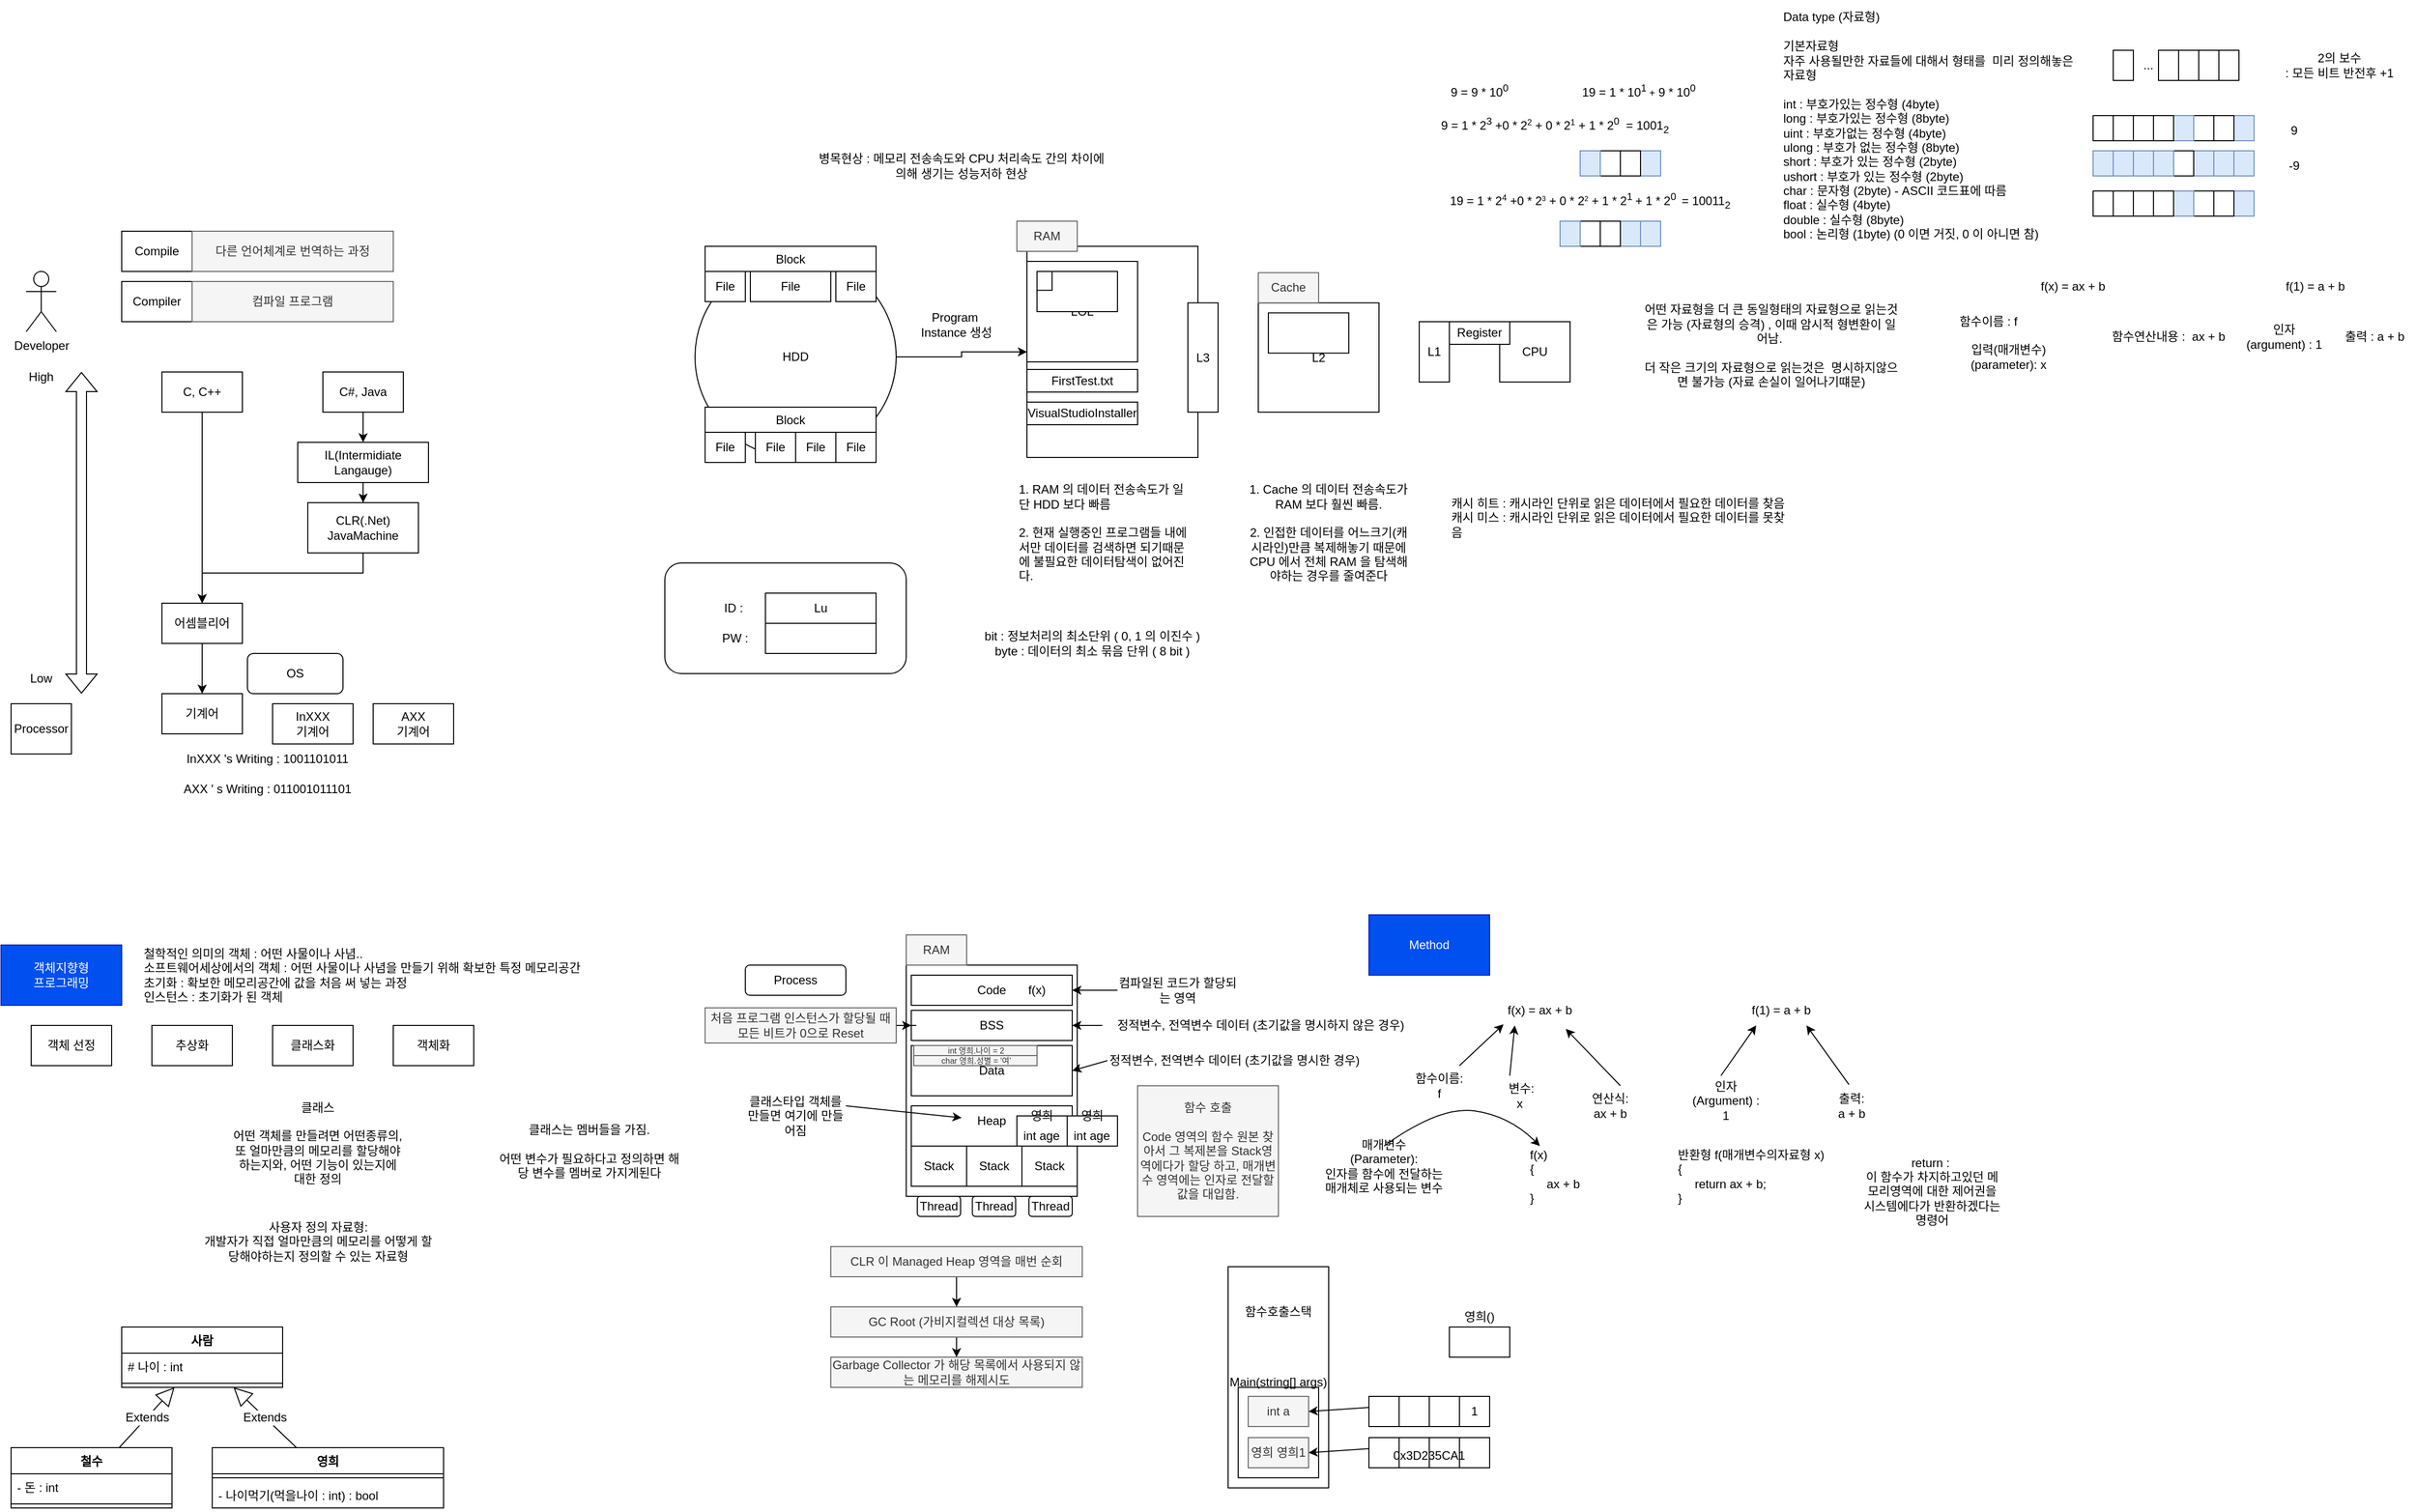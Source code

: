 <mxfile version="21.6.8" type="device">
  <diagram id="C5RBs43oDa-KdzZeNtuy" name="Page-1">
    <mxGraphModel dx="552" dy="1470" grid="1" gridSize="10" guides="1" tooltips="1" connect="1" arrows="1" fold="1" page="1" pageScale="1" pageWidth="827" pageHeight="1169" math="0" shadow="0">
      <root>
        <mxCell id="WIyWlLk6GJQsqaUBKTNV-0" />
        <mxCell id="WIyWlLk6GJQsqaUBKTNV-1" parent="WIyWlLk6GJQsqaUBKTNV-0" />
        <mxCell id="sBHuZ6YUQPur8Hax-RjV-0" value="기계어" style="rounded=0;whiteSpace=wrap;html=1;" parent="WIyWlLk6GJQsqaUBKTNV-1" vertex="1">
          <mxGeometry x="190" y="440" width="80" height="40" as="geometry" />
        </mxCell>
        <mxCell id="sBHuZ6YUQPur8Hax-RjV-1" value="" style="shape=flexArrow;endArrow=classic;startArrow=classic;html=1;rounded=0;" parent="WIyWlLk6GJQsqaUBKTNV-1" edge="1">
          <mxGeometry width="100" height="100" relative="1" as="geometry">
            <mxPoint x="110" y="440" as="sourcePoint" />
            <mxPoint x="110" y="120" as="targetPoint" />
          </mxGeometry>
        </mxCell>
        <mxCell id="sBHuZ6YUQPur8Hax-RjV-2" value="High" style="text;html=1;strokeColor=none;fillColor=none;align=center;verticalAlign=middle;whiteSpace=wrap;rounded=0;" parent="WIyWlLk6GJQsqaUBKTNV-1" vertex="1">
          <mxGeometry x="40" y="110" width="60" height="30" as="geometry" />
        </mxCell>
        <mxCell id="sBHuZ6YUQPur8Hax-RjV-3" value="Low" style="text;html=1;strokeColor=none;fillColor=none;align=center;verticalAlign=middle;whiteSpace=wrap;rounded=0;" parent="WIyWlLk6GJQsqaUBKTNV-1" vertex="1">
          <mxGeometry x="40" y="410" width="60" height="30" as="geometry" />
        </mxCell>
        <mxCell id="sBHuZ6YUQPur8Hax-RjV-12" style="edgeStyle=orthogonalEdgeStyle;rounded=0;orthogonalLoop=1;jettySize=auto;html=1;entryX=0.5;entryY=0;entryDx=0;entryDy=0;" parent="WIyWlLk6GJQsqaUBKTNV-1" source="sBHuZ6YUQPur8Hax-RjV-4" target="sBHuZ6YUQPur8Hax-RjV-0" edge="1">
          <mxGeometry relative="1" as="geometry" />
        </mxCell>
        <mxCell id="sBHuZ6YUQPur8Hax-RjV-4" value="C, C++" style="rounded=0;whiteSpace=wrap;html=1;" parent="WIyWlLk6GJQsqaUBKTNV-1" vertex="1">
          <mxGeometry x="190" y="120" width="80" height="40" as="geometry" />
        </mxCell>
        <mxCell id="sBHuZ6YUQPur8Hax-RjV-26" style="edgeStyle=orthogonalEdgeStyle;rounded=0;orthogonalLoop=1;jettySize=auto;html=1;entryX=0.5;entryY=0;entryDx=0;entryDy=0;" parent="WIyWlLk6GJQsqaUBKTNV-1" source="sBHuZ6YUQPur8Hax-RjV-5" target="sBHuZ6YUQPur8Hax-RjV-25" edge="1">
          <mxGeometry relative="1" as="geometry" />
        </mxCell>
        <mxCell id="sBHuZ6YUQPur8Hax-RjV-5" value="C#, Java" style="rounded=0;whiteSpace=wrap;html=1;" parent="WIyWlLk6GJQsqaUBKTNV-1" vertex="1">
          <mxGeometry x="350" y="120" width="80" height="40" as="geometry" />
        </mxCell>
        <mxCell id="sBHuZ6YUQPur8Hax-RjV-6" value="Developer" style="shape=umlActor;verticalLabelPosition=bottom;verticalAlign=top;html=1;outlineConnect=0;" parent="WIyWlLk6GJQsqaUBKTNV-1" vertex="1">
          <mxGeometry x="55" y="20" width="30" height="60" as="geometry" />
        </mxCell>
        <mxCell id="sBHuZ6YUQPur8Hax-RjV-7" value="Processor" style="rounded=0;whiteSpace=wrap;html=1;" parent="WIyWlLk6GJQsqaUBKTNV-1" vertex="1">
          <mxGeometry x="40" y="450" width="60" height="50" as="geometry" />
        </mxCell>
        <mxCell id="sBHuZ6YUQPur8Hax-RjV-8" value="Compiler" style="rounded=0;whiteSpace=wrap;html=1;" parent="WIyWlLk6GJQsqaUBKTNV-1" vertex="1">
          <mxGeometry x="150" y="30" width="70" height="40" as="geometry" />
        </mxCell>
        <mxCell id="sBHuZ6YUQPur8Hax-RjV-9" value="Compile" style="rounded=0;whiteSpace=wrap;html=1;" parent="WIyWlLk6GJQsqaUBKTNV-1" vertex="1">
          <mxGeometry x="150" y="-20" width="70" height="40" as="geometry" />
        </mxCell>
        <mxCell id="sBHuZ6YUQPur8Hax-RjV-10" value="다른 언어체계로 번역하는 과정" style="text;html=1;strokeColor=#666666;fillColor=#f5f5f5;align=center;verticalAlign=middle;whiteSpace=wrap;rounded=0;fontColor=#333333;" parent="WIyWlLk6GJQsqaUBKTNV-1" vertex="1">
          <mxGeometry x="220" y="-20" width="200" height="40" as="geometry" />
        </mxCell>
        <mxCell id="sBHuZ6YUQPur8Hax-RjV-11" value="컴파일 프로그램" style="text;html=1;strokeColor=#666666;fillColor=#f5f5f5;align=center;verticalAlign=middle;whiteSpace=wrap;rounded=0;fontColor=#333333;" parent="WIyWlLk6GJQsqaUBKTNV-1" vertex="1">
          <mxGeometry x="220" y="30" width="200" height="40" as="geometry" />
        </mxCell>
        <mxCell id="sBHuZ6YUQPur8Hax-RjV-14" value="InXXX &#39;s Writing : 1001101011" style="text;html=1;strokeColor=none;fillColor=none;align=center;verticalAlign=middle;whiteSpace=wrap;rounded=0;" parent="WIyWlLk6GJQsqaUBKTNV-1" vertex="1">
          <mxGeometry x="180" y="490" width="230" height="30" as="geometry" />
        </mxCell>
        <mxCell id="sBHuZ6YUQPur8Hax-RjV-15" value="AXX &#39; s Writing : 011001011101" style="text;html=1;strokeColor=none;fillColor=none;align=center;verticalAlign=middle;whiteSpace=wrap;rounded=0;" parent="WIyWlLk6GJQsqaUBKTNV-1" vertex="1">
          <mxGeometry x="180" y="520" width="230" height="30" as="geometry" />
        </mxCell>
        <mxCell id="sBHuZ6YUQPur8Hax-RjV-16" value="OS" style="rounded=1;whiteSpace=wrap;html=1;" parent="WIyWlLk6GJQsqaUBKTNV-1" vertex="1">
          <mxGeometry x="275" y="400" width="95" height="40" as="geometry" />
        </mxCell>
        <mxCell id="sBHuZ6YUQPur8Hax-RjV-18" value="InXXX&lt;br&gt;기계어" style="rounded=0;whiteSpace=wrap;html=1;" parent="WIyWlLk6GJQsqaUBKTNV-1" vertex="1">
          <mxGeometry x="300" y="450" width="80" height="40" as="geometry" />
        </mxCell>
        <mxCell id="sBHuZ6YUQPur8Hax-RjV-19" value="AXX&lt;br&gt;기계어" style="rounded=0;whiteSpace=wrap;html=1;" parent="WIyWlLk6GJQsqaUBKTNV-1" vertex="1">
          <mxGeometry x="400" y="450" width="80" height="40" as="geometry" />
        </mxCell>
        <mxCell id="sBHuZ6YUQPur8Hax-RjV-22" value="" style="edgeStyle=orthogonalEdgeStyle;rounded=0;orthogonalLoop=1;jettySize=auto;html=1;entryX=0.5;entryY=0;entryDx=0;entryDy=0;" parent="WIyWlLk6GJQsqaUBKTNV-1" source="sBHuZ6YUQPur8Hax-RjV-4" target="sBHuZ6YUQPur8Hax-RjV-21" edge="1">
          <mxGeometry relative="1" as="geometry">
            <mxPoint x="270" y="140" as="sourcePoint" />
            <mxPoint x="338" y="350" as="targetPoint" />
          </mxGeometry>
        </mxCell>
        <mxCell id="sBHuZ6YUQPur8Hax-RjV-21" value="어셈블리어" style="rounded=0;whiteSpace=wrap;html=1;" parent="WIyWlLk6GJQsqaUBKTNV-1" vertex="1">
          <mxGeometry x="190" y="350" width="80" height="40" as="geometry" />
        </mxCell>
        <mxCell id="sBHuZ6YUQPur8Hax-RjV-24" style="edgeStyle=orthogonalEdgeStyle;rounded=0;orthogonalLoop=1;jettySize=auto;html=1;" parent="WIyWlLk6GJQsqaUBKTNV-1" source="sBHuZ6YUQPur8Hax-RjV-23" target="sBHuZ6YUQPur8Hax-RjV-21" edge="1">
          <mxGeometry relative="1" as="geometry">
            <Array as="points">
              <mxPoint x="390" y="320" />
              <mxPoint x="230" y="320" />
            </Array>
          </mxGeometry>
        </mxCell>
        <mxCell id="sBHuZ6YUQPur8Hax-RjV-23" value="CLR(.Net)&lt;br&gt;JavaMachine" style="rounded=0;whiteSpace=wrap;html=1;" parent="WIyWlLk6GJQsqaUBKTNV-1" vertex="1">
          <mxGeometry x="335" y="250" width="110" height="50" as="geometry" />
        </mxCell>
        <mxCell id="sBHuZ6YUQPur8Hax-RjV-29" style="edgeStyle=orthogonalEdgeStyle;rounded=0;orthogonalLoop=1;jettySize=auto;html=1;entryX=0.5;entryY=0;entryDx=0;entryDy=0;" parent="WIyWlLk6GJQsqaUBKTNV-1" source="sBHuZ6YUQPur8Hax-RjV-25" target="sBHuZ6YUQPur8Hax-RjV-23" edge="1">
          <mxGeometry relative="1" as="geometry" />
        </mxCell>
        <mxCell id="sBHuZ6YUQPur8Hax-RjV-25" value="IL(Intermidiate Langauge)" style="rounded=0;whiteSpace=wrap;html=1;" parent="WIyWlLk6GJQsqaUBKTNV-1" vertex="1">
          <mxGeometry x="325" y="190" width="130" height="40" as="geometry" />
        </mxCell>
        <mxCell id="sBHuZ6YUQPur8Hax-RjV-60" style="edgeStyle=orthogonalEdgeStyle;rounded=0;orthogonalLoop=1;jettySize=auto;html=1;entryX=0;entryY=0.5;entryDx=0;entryDy=0;" parent="WIyWlLk6GJQsqaUBKTNV-1" source="sBHuZ6YUQPur8Hax-RjV-30" target="sBHuZ6YUQPur8Hax-RjV-58" edge="1">
          <mxGeometry relative="1" as="geometry" />
        </mxCell>
        <mxCell id="sBHuZ6YUQPur8Hax-RjV-30" value="HDD" style="ellipse;whiteSpace=wrap;html=1;aspect=fixed;" parent="WIyWlLk6GJQsqaUBKTNV-1" vertex="1">
          <mxGeometry x="720" y="5" width="200" height="200" as="geometry" />
        </mxCell>
        <mxCell id="sBHuZ6YUQPur8Hax-RjV-34" value="Block" style="rounded=0;whiteSpace=wrap;html=1;" parent="WIyWlLk6GJQsqaUBKTNV-1" vertex="1">
          <mxGeometry x="730" y="-5" width="170" height="25" as="geometry" />
        </mxCell>
        <mxCell id="sBHuZ6YUQPur8Hax-RjV-35" value="File" style="rounded=0;whiteSpace=wrap;html=1;" parent="WIyWlLk6GJQsqaUBKTNV-1" vertex="1">
          <mxGeometry x="730" y="20" width="40" height="30" as="geometry" />
        </mxCell>
        <mxCell id="sBHuZ6YUQPur8Hax-RjV-37" value="File" style="rounded=0;whiteSpace=wrap;html=1;" parent="WIyWlLk6GJQsqaUBKTNV-1" vertex="1">
          <mxGeometry x="775" y="20" width="80" height="30" as="geometry" />
        </mxCell>
        <mxCell id="sBHuZ6YUQPur8Hax-RjV-38" value="File" style="rounded=0;whiteSpace=wrap;html=1;" parent="WIyWlLk6GJQsqaUBKTNV-1" vertex="1">
          <mxGeometry x="860" y="20" width="40" height="30" as="geometry" />
        </mxCell>
        <mxCell id="sBHuZ6YUQPur8Hax-RjV-39" value="Block" style="rounded=0;whiteSpace=wrap;html=1;" parent="WIyWlLk6GJQsqaUBKTNV-1" vertex="1">
          <mxGeometry x="730" y="155" width="170" height="25" as="geometry" />
        </mxCell>
        <mxCell id="sBHuZ6YUQPur8Hax-RjV-40" value="File" style="rounded=0;whiteSpace=wrap;html=1;" parent="WIyWlLk6GJQsqaUBKTNV-1" vertex="1">
          <mxGeometry x="730" y="180" width="40" height="30" as="geometry" />
        </mxCell>
        <mxCell id="sBHuZ6YUQPur8Hax-RjV-42" value="File" style="rounded=0;whiteSpace=wrap;html=1;" parent="WIyWlLk6GJQsqaUBKTNV-1" vertex="1">
          <mxGeometry x="860" y="180" width="40" height="30" as="geometry" />
        </mxCell>
        <mxCell id="sBHuZ6YUQPur8Hax-RjV-43" value="File" style="rounded=0;whiteSpace=wrap;html=1;" parent="WIyWlLk6GJQsqaUBKTNV-1" vertex="1">
          <mxGeometry x="780" y="180" width="40" height="30" as="geometry" />
        </mxCell>
        <mxCell id="sBHuZ6YUQPur8Hax-RjV-44" value="File" style="rounded=0;whiteSpace=wrap;html=1;" parent="WIyWlLk6GJQsqaUBKTNV-1" vertex="1">
          <mxGeometry x="820" y="180" width="40" height="30" as="geometry" />
        </mxCell>
        <mxCell id="sBHuZ6YUQPur8Hax-RjV-45" value="CPU" style="rounded=0;whiteSpace=wrap;html=1;" parent="WIyWlLk6GJQsqaUBKTNV-1" vertex="1">
          <mxGeometry x="1520" y="70" width="70" height="60" as="geometry" />
        </mxCell>
        <mxCell id="sBHuZ6YUQPur8Hax-RjV-51" value="" style="rounded=1;whiteSpace=wrap;html=1;" parent="WIyWlLk6GJQsqaUBKTNV-1" vertex="1">
          <mxGeometry x="690" y="310" width="240" height="110" as="geometry" />
        </mxCell>
        <mxCell id="sBHuZ6YUQPur8Hax-RjV-52" value="ID :&amp;nbsp;" style="text;html=1;strokeColor=none;fillColor=none;align=center;verticalAlign=middle;whiteSpace=wrap;rounded=0;" parent="WIyWlLk6GJQsqaUBKTNV-1" vertex="1">
          <mxGeometry x="730" y="340" width="60" height="30" as="geometry" />
        </mxCell>
        <mxCell id="sBHuZ6YUQPur8Hax-RjV-53" value="PW :" style="text;html=1;strokeColor=none;fillColor=none;align=center;verticalAlign=middle;whiteSpace=wrap;rounded=0;" parent="WIyWlLk6GJQsqaUBKTNV-1" vertex="1">
          <mxGeometry x="730" y="370" width="60" height="30" as="geometry" />
        </mxCell>
        <mxCell id="sBHuZ6YUQPur8Hax-RjV-54" value="Lu" style="rounded=0;whiteSpace=wrap;html=1;" parent="WIyWlLk6GJQsqaUBKTNV-1" vertex="1">
          <mxGeometry x="790" y="340" width="110" height="30" as="geometry" />
        </mxCell>
        <mxCell id="sBHuZ6YUQPur8Hax-RjV-55" value="" style="rounded=0;whiteSpace=wrap;html=1;" parent="WIyWlLk6GJQsqaUBKTNV-1" vertex="1">
          <mxGeometry x="790" y="370" width="110" height="30" as="geometry" />
        </mxCell>
        <mxCell id="sBHuZ6YUQPur8Hax-RjV-56" value="병목현상 : 메모리 전송속도와 CPU 처리속도 간의 차이에 의해 생기는 성능저하 현상" style="text;html=1;strokeColor=none;fillColor=none;align=center;verticalAlign=middle;whiteSpace=wrap;rounded=0;" parent="WIyWlLk6GJQsqaUBKTNV-1" vertex="1">
          <mxGeometry x="840" y="-110" width="290" height="50" as="geometry" />
        </mxCell>
        <mxCell id="sBHuZ6YUQPur8Hax-RjV-58" value="" style="rounded=0;whiteSpace=wrap;html=1;" parent="WIyWlLk6GJQsqaUBKTNV-1" vertex="1">
          <mxGeometry x="1050" y="-5" width="170" height="210" as="geometry" />
        </mxCell>
        <mxCell id="sBHuZ6YUQPur8Hax-RjV-59" value="RAM" style="text;html=1;strokeColor=#666666;fillColor=#f5f5f5;align=center;verticalAlign=middle;whiteSpace=wrap;rounded=0;fontColor=#333333;" parent="WIyWlLk6GJQsqaUBKTNV-1" vertex="1">
          <mxGeometry x="1040" y="-30" width="60" height="30" as="geometry" />
        </mxCell>
        <mxCell id="sBHuZ6YUQPur8Hax-RjV-61" value="LOL" style="rounded=0;whiteSpace=wrap;html=1;" parent="WIyWlLk6GJQsqaUBKTNV-1" vertex="1">
          <mxGeometry x="1050" y="10" width="110" height="100" as="geometry" />
        </mxCell>
        <mxCell id="sBHuZ6YUQPur8Hax-RjV-62" value="FirstTest.txt" style="rounded=0;whiteSpace=wrap;html=1;" parent="WIyWlLk6GJQsqaUBKTNV-1" vertex="1">
          <mxGeometry x="1050" y="117.5" width="110" height="22.5" as="geometry" />
        </mxCell>
        <mxCell id="sBHuZ6YUQPur8Hax-RjV-63" value="VisualStudioInstaller" style="rounded=0;whiteSpace=wrap;html=1;" parent="WIyWlLk6GJQsqaUBKTNV-1" vertex="1">
          <mxGeometry x="1050" y="150" width="110" height="22.5" as="geometry" />
        </mxCell>
        <mxCell id="sBHuZ6YUQPur8Hax-RjV-64" value="1. RAM 의 데이터 전송속도가 일단 HDD 보다 빠름&lt;br&gt;&lt;br&gt;2. 현재 실행중인 프로그램들 내에서만 데이터를 검색하면 되기때문에 불필요한 데이터탐색이 없어진다.&lt;br&gt;" style="text;html=1;strokeColor=none;fillColor=none;align=left;verticalAlign=middle;whiteSpace=wrap;rounded=0;" parent="WIyWlLk6GJQsqaUBKTNV-1" vertex="1">
          <mxGeometry x="1040" y="220" width="170" height="120" as="geometry" />
        </mxCell>
        <mxCell id="sBHuZ6YUQPur8Hax-RjV-65" value="Program&amp;nbsp;&lt;br&gt;Instance 생성" style="text;html=1;strokeColor=none;fillColor=none;align=center;verticalAlign=middle;whiteSpace=wrap;rounded=0;" parent="WIyWlLk6GJQsqaUBKTNV-1" vertex="1">
          <mxGeometry x="930" y="45" width="100" height="55" as="geometry" />
        </mxCell>
        <mxCell id="sBHuZ6YUQPur8Hax-RjV-66" value="Register" style="rounded=0;whiteSpace=wrap;html=1;" parent="WIyWlLk6GJQsqaUBKTNV-1" vertex="1">
          <mxGeometry x="1470" y="70" width="60" height="22.5" as="geometry" />
        </mxCell>
        <mxCell id="sBHuZ6YUQPur8Hax-RjV-67" value="L3" style="rounded=0;whiteSpace=wrap;html=1;" parent="WIyWlLk6GJQsqaUBKTNV-1" vertex="1">
          <mxGeometry x="1210" y="51.25" width="30" height="108.75" as="geometry" />
        </mxCell>
        <mxCell id="sBHuZ6YUQPur8Hax-RjV-68" value="L2" style="rounded=0;whiteSpace=wrap;html=1;" parent="WIyWlLk6GJQsqaUBKTNV-1" vertex="1">
          <mxGeometry x="1280" y="51.25" width="120" height="108.75" as="geometry" />
        </mxCell>
        <mxCell id="sBHuZ6YUQPur8Hax-RjV-69" value="L1" style="rounded=0;whiteSpace=wrap;html=1;" parent="WIyWlLk6GJQsqaUBKTNV-1" vertex="1">
          <mxGeometry x="1440" y="70" width="30" height="60" as="geometry" />
        </mxCell>
        <mxCell id="sBHuZ6YUQPur8Hax-RjV-70" value="Cache" style="text;html=1;strokeColor=#666666;fillColor=#f5f5f5;align=center;verticalAlign=middle;whiteSpace=wrap;rounded=0;fontColor=#333333;" parent="WIyWlLk6GJQsqaUBKTNV-1" vertex="1">
          <mxGeometry x="1280" y="21.25" width="60" height="30" as="geometry" />
        </mxCell>
        <mxCell id="sBHuZ6YUQPur8Hax-RjV-73" value="" style="rounded=0;whiteSpace=wrap;html=1;" parent="WIyWlLk6GJQsqaUBKTNV-1" vertex="1">
          <mxGeometry x="1060" y="20" width="80" height="40" as="geometry" />
        </mxCell>
        <mxCell id="sBHuZ6YUQPur8Hax-RjV-74" value="" style="rounded=0;whiteSpace=wrap;html=1;" parent="WIyWlLk6GJQsqaUBKTNV-1" vertex="1">
          <mxGeometry x="1060" y="20" width="15" height="18.75" as="geometry" />
        </mxCell>
        <mxCell id="sBHuZ6YUQPur8Hax-RjV-75" value="" style="rounded=0;whiteSpace=wrap;html=1;" parent="WIyWlLk6GJQsqaUBKTNV-1" vertex="1">
          <mxGeometry x="1290" y="61.25" width="80" height="40" as="geometry" />
        </mxCell>
        <mxCell id="sBHuZ6YUQPur8Hax-RjV-76" value="1. Cache 의 데이터 전송속도가 RAM 보다 훨씬 빠름.&lt;br&gt;&lt;br&gt;2. 인접한 데이터를 어느크기(캐시라인)만큼 복제해놓기 때문에 CPU 에서 전체 RAM 을 탐색해야하는 경우를 줄여준다" style="text;html=1;strokeColor=none;fillColor=none;align=center;verticalAlign=middle;whiteSpace=wrap;rounded=0;" parent="WIyWlLk6GJQsqaUBKTNV-1" vertex="1">
          <mxGeometry x="1270" y="220" width="160" height="120" as="geometry" />
        </mxCell>
        <mxCell id="sBHuZ6YUQPur8Hax-RjV-77" value="캐시 히트 : 캐시라인 단위로 읽은 데이터에서 필요한 데이터를 찾음&lt;br&gt;캐시 미스 : 캐시라인 단위로 읽은 데이터에서 필요한 데이터를 못찾음" style="text;html=1;strokeColor=none;fillColor=none;align=left;verticalAlign=middle;whiteSpace=wrap;rounded=0;" parent="WIyWlLk6GJQsqaUBKTNV-1" vertex="1">
          <mxGeometry x="1470" y="210" width="340" height="110" as="geometry" />
        </mxCell>
        <mxCell id="sBHuZ6YUQPur8Hax-RjV-78" value="bit : 정보처리의 최소단위 ( 0, 1 의 이진수 )&lt;br&gt;byte : 데이터의 최소 묶음 단위 ( 8 bit )" style="text;html=1;strokeColor=none;fillColor=none;align=center;verticalAlign=middle;whiteSpace=wrap;rounded=0;" parent="WIyWlLk6GJQsqaUBKTNV-1" vertex="1">
          <mxGeometry x="1000" y="360" width="230" height="60" as="geometry" />
        </mxCell>
        <mxCell id="sBHuZ6YUQPur8Hax-RjV-79" value="f(x) = ax + b" style="text;html=1;strokeColor=none;fillColor=none;align=center;verticalAlign=middle;whiteSpace=wrap;rounded=0;" parent="WIyWlLk6GJQsqaUBKTNV-1" vertex="1">
          <mxGeometry x="2020" y="20" width="140" height="30" as="geometry" />
        </mxCell>
        <mxCell id="sBHuZ6YUQPur8Hax-RjV-80" value="함수이름 : f" style="text;html=1;strokeColor=none;fillColor=none;align=center;verticalAlign=middle;whiteSpace=wrap;rounded=0;" parent="WIyWlLk6GJQsqaUBKTNV-1" vertex="1">
          <mxGeometry x="1960" y="55" width="92" height="30" as="geometry" />
        </mxCell>
        <mxCell id="sBHuZ6YUQPur8Hax-RjV-81" value="입력(매개변수) (parameter): x" style="text;html=1;strokeColor=none;fillColor=none;align=center;verticalAlign=middle;whiteSpace=wrap;rounded=0;" parent="WIyWlLk6GJQsqaUBKTNV-1" vertex="1">
          <mxGeometry x="1970" y="90" width="112" height="30" as="geometry" />
        </mxCell>
        <mxCell id="sBHuZ6YUQPur8Hax-RjV-82" value="함수연산내용 :&amp;nbsp; ax + b" style="text;html=1;strokeColor=none;fillColor=none;align=center;verticalAlign=middle;whiteSpace=wrap;rounded=0;" parent="WIyWlLk6GJQsqaUBKTNV-1" vertex="1">
          <mxGeometry x="2110" y="70" width="150" height="30" as="geometry" />
        </mxCell>
        <mxCell id="sBHuZ6YUQPur8Hax-RjV-84" value="f(1) = a + b" style="text;html=1;strokeColor=none;fillColor=none;align=center;verticalAlign=middle;whiteSpace=wrap;rounded=0;" parent="WIyWlLk6GJQsqaUBKTNV-1" vertex="1">
          <mxGeometry x="2261" y="20" width="140" height="30" as="geometry" />
        </mxCell>
        <mxCell id="sBHuZ6YUQPur8Hax-RjV-85" value="인자 (argument) : 1&lt;br&gt;" style="text;html=1;strokeColor=none;fillColor=none;align=center;verticalAlign=middle;whiteSpace=wrap;rounded=0;" parent="WIyWlLk6GJQsqaUBKTNV-1" vertex="1">
          <mxGeometry x="2260" y="70" width="80" height="30" as="geometry" />
        </mxCell>
        <mxCell id="sBHuZ6YUQPur8Hax-RjV-86" value="출력 : a + b" style="text;html=1;strokeColor=none;fillColor=none;align=center;verticalAlign=middle;whiteSpace=wrap;rounded=0;" parent="WIyWlLk6GJQsqaUBKTNV-1" vertex="1">
          <mxGeometry x="2350" y="70" width="80" height="30" as="geometry" />
        </mxCell>
        <mxCell id="sBHuZ6YUQPur8Hax-RjV-87" value="9 = 9 * 10&lt;sup&gt;0&lt;/sup&gt;" style="text;html=1;strokeColor=none;fillColor=none;align=center;verticalAlign=middle;whiteSpace=wrap;rounded=0;" parent="WIyWlLk6GJQsqaUBKTNV-1" vertex="1">
          <mxGeometry x="1420" y="-170" width="160" height="20" as="geometry" />
        </mxCell>
        <mxCell id="sBHuZ6YUQPur8Hax-RjV-88" value="19 = 1 * 10&lt;sup&gt;1&lt;/sup&gt;&lt;span style=&quot;font-size: 10px;&quot;&gt;&amp;nbsp;+&lt;/span&gt;&amp;nbsp;9 * 10&lt;sup&gt;0&lt;/sup&gt;" style="text;html=1;strokeColor=none;fillColor=none;align=left;verticalAlign=middle;whiteSpace=wrap;rounded=0;" parent="WIyWlLk6GJQsqaUBKTNV-1" vertex="1">
          <mxGeometry x="1600" y="-170" width="290" height="20" as="geometry" />
        </mxCell>
        <mxCell id="sBHuZ6YUQPur8Hax-RjV-89" value="9 = 1 * 2&lt;sup&gt;3&lt;/sup&gt; +0 * 2&lt;span style=&quot;font-size: 10px;&quot;&gt;&lt;sup&gt;2&lt;/sup&gt;&lt;/span&gt;&amp;nbsp;+ 0 * 2&lt;span style=&quot;font-size: 10px;&quot;&gt;&lt;sup&gt;1&lt;/sup&gt;&lt;/span&gt;&amp;nbsp;+&amp;nbsp;1 * 2&lt;sup&gt;0&lt;/sup&gt;&amp;nbsp; = 1001&lt;sub&gt;2&lt;/sub&gt;" style="text;html=1;strokeColor=none;fillColor=none;align=center;verticalAlign=middle;whiteSpace=wrap;rounded=0;" parent="WIyWlLk6GJQsqaUBKTNV-1" vertex="1">
          <mxGeometry x="1420" y="-135" width="310" height="20" as="geometry" />
        </mxCell>
        <mxCell id="sBHuZ6YUQPur8Hax-RjV-90" value="" style="rounded=0;whiteSpace=wrap;html=1;fillColor=#dae8fc;strokeColor=#6c8ebf;" parent="WIyWlLk6GJQsqaUBKTNV-1" vertex="1">
          <mxGeometry x="1660" y="-100" width="20" height="25" as="geometry" />
        </mxCell>
        <mxCell id="sBHuZ6YUQPur8Hax-RjV-91" value="" style="rounded=0;whiteSpace=wrap;html=1;" parent="WIyWlLk6GJQsqaUBKTNV-1" vertex="1">
          <mxGeometry x="1640" y="-100" width="20" height="25" as="geometry" />
        </mxCell>
        <mxCell id="sBHuZ6YUQPur8Hax-RjV-92" value="" style="rounded=0;whiteSpace=wrap;html=1;" parent="WIyWlLk6GJQsqaUBKTNV-1" vertex="1">
          <mxGeometry x="1620" y="-100" width="20" height="25" as="geometry" />
        </mxCell>
        <mxCell id="sBHuZ6YUQPur8Hax-RjV-93" value="" style="rounded=0;whiteSpace=wrap;html=1;fillColor=#dae8fc;strokeColor=#6c8ebf;" parent="WIyWlLk6GJQsqaUBKTNV-1" vertex="1">
          <mxGeometry x="1600" y="-100" width="20" height="25" as="geometry" />
        </mxCell>
        <mxCell id="sBHuZ6YUQPur8Hax-RjV-95" value="19 = 1 * 2&lt;span style=&quot;font-size: 10px;&quot;&gt;&lt;sup&gt;4&lt;/sup&gt;&lt;/span&gt;&amp;nbsp;+0 * 2&lt;span style=&quot;font-size: 8.333px;&quot;&gt;&lt;sup&gt;3&lt;/sup&gt;&lt;/span&gt;&amp;nbsp;+ 0 * 2&lt;span style=&quot;font-size: 8.333px;&quot;&gt;&lt;sup&gt;2&lt;/sup&gt;&lt;/span&gt;&amp;nbsp;+&amp;nbsp;1 * 2&lt;sup&gt;1&amp;nbsp;&lt;/sup&gt;+&amp;nbsp;1 * 2&lt;sup style=&quot;border-color: var(--border-color);&quot;&gt;0&amp;nbsp;&amp;nbsp;&lt;/sup&gt;= 10011&lt;sub&gt;2&lt;/sub&gt;" style="text;html=1;strokeColor=none;fillColor=none;align=center;verticalAlign=middle;whiteSpace=wrap;rounded=0;" parent="WIyWlLk6GJQsqaUBKTNV-1" vertex="1">
          <mxGeometry x="1420" y="-60" width="380" height="20" as="geometry" />
        </mxCell>
        <mxCell id="sBHuZ6YUQPur8Hax-RjV-96" value="" style="rounded=0;whiteSpace=wrap;html=1;fillColor=#dae8fc;strokeColor=#6c8ebf;" parent="WIyWlLk6GJQsqaUBKTNV-1" vertex="1">
          <mxGeometry x="1660" y="-30" width="20" height="25" as="geometry" />
        </mxCell>
        <mxCell id="sBHuZ6YUQPur8Hax-RjV-97" value="" style="rounded=0;whiteSpace=wrap;html=1;fillColor=#dae8fc;strokeColor=#6c8ebf;" parent="WIyWlLk6GJQsqaUBKTNV-1" vertex="1">
          <mxGeometry x="1640" y="-30" width="20" height="25" as="geometry" />
        </mxCell>
        <mxCell id="sBHuZ6YUQPur8Hax-RjV-98" value="" style="rounded=0;whiteSpace=wrap;html=1;" parent="WIyWlLk6GJQsqaUBKTNV-1" vertex="1">
          <mxGeometry x="1620" y="-30" width="20" height="25" as="geometry" />
        </mxCell>
        <mxCell id="sBHuZ6YUQPur8Hax-RjV-99" value="" style="rounded=0;whiteSpace=wrap;html=1;" parent="WIyWlLk6GJQsqaUBKTNV-1" vertex="1">
          <mxGeometry x="1600" y="-30" width="20" height="25" as="geometry" />
        </mxCell>
        <mxCell id="sBHuZ6YUQPur8Hax-RjV-100" value="" style="rounded=0;whiteSpace=wrap;html=1;fillColor=#dae8fc;strokeColor=#6c8ebf;" parent="WIyWlLk6GJQsqaUBKTNV-1" vertex="1">
          <mxGeometry x="1580" y="-30" width="20" height="25" as="geometry" />
        </mxCell>
        <mxCell id="sBHuZ6YUQPur8Hax-RjV-101" value="Data type (자료형)&lt;br&gt;&lt;br&gt;기본자료형&lt;br&gt;자주 사용될만한 자료들에 대해서 형태를&amp;nbsp; 미리 정의해놓은 자료형&lt;br&gt;&lt;br&gt;int : 부호가있는 정수형 (4byte)&lt;br&gt;long : 부호가있는 정수형 (8byte)&lt;br&gt;uint : 부호가없는 정수형 (4byte)&lt;br&gt;ulong : 부호가 없는 정수형 (8byte)&lt;br&gt;short : 부호가 있는 정수형 (2byte)&lt;br&gt;ushort : 부호가 있는 정수형 (2byte)&lt;br&gt;char : 문자형 (2byte) - ASCII 코드표에 따름&lt;br&gt;float : 실수형 (4byte)&lt;br&gt;double : 실수형 (8byte)&lt;br&gt;bool : 논리형 (1byte) (0 이면 거짓, 0 이 아니면 참)" style="text;html=1;strokeColor=none;fillColor=none;align=left;verticalAlign=middle;whiteSpace=wrap;rounded=0;" parent="WIyWlLk6GJQsqaUBKTNV-1" vertex="1">
          <mxGeometry x="1800" y="-250" width="300" height="250" as="geometry" />
        </mxCell>
        <mxCell id="sBHuZ6YUQPur8Hax-RjV-102" value="" style="rounded=0;whiteSpace=wrap;html=1;" parent="WIyWlLk6GJQsqaUBKTNV-1" vertex="1">
          <mxGeometry x="2130" y="-200" width="20" height="30" as="geometry" />
        </mxCell>
        <mxCell id="sBHuZ6YUQPur8Hax-RjV-103" value="" style="rounded=0;whiteSpace=wrap;html=1;" parent="WIyWlLk6GJQsqaUBKTNV-1" vertex="1">
          <mxGeometry x="2175" y="-200" width="20" height="30" as="geometry" />
        </mxCell>
        <mxCell id="sBHuZ6YUQPur8Hax-RjV-104" value="..." style="text;html=1;strokeColor=none;fillColor=none;align=center;verticalAlign=middle;whiteSpace=wrap;rounded=0;" parent="WIyWlLk6GJQsqaUBKTNV-1" vertex="1">
          <mxGeometry x="2150" y="-200" width="30" height="30" as="geometry" />
        </mxCell>
        <mxCell id="sBHuZ6YUQPur8Hax-RjV-105" value="" style="rounded=0;whiteSpace=wrap;html=1;" parent="WIyWlLk6GJQsqaUBKTNV-1" vertex="1">
          <mxGeometry x="2195" y="-200" width="20" height="30" as="geometry" />
        </mxCell>
        <mxCell id="sBHuZ6YUQPur8Hax-RjV-106" value="" style="rounded=0;whiteSpace=wrap;html=1;" parent="WIyWlLk6GJQsqaUBKTNV-1" vertex="1">
          <mxGeometry x="2215" y="-200" width="20" height="30" as="geometry" />
        </mxCell>
        <mxCell id="sBHuZ6YUQPur8Hax-RjV-107" value="" style="rounded=0;whiteSpace=wrap;html=1;" parent="WIyWlLk6GJQsqaUBKTNV-1" vertex="1">
          <mxGeometry x="2235" y="-200" width="20" height="30" as="geometry" />
        </mxCell>
        <mxCell id="sBHuZ6YUQPur8Hax-RjV-108" value="2의 보수&lt;br&gt;: 모든 비트 반전후 +1" style="text;html=1;strokeColor=none;fillColor=none;align=center;verticalAlign=middle;whiteSpace=wrap;rounded=0;" parent="WIyWlLk6GJQsqaUBKTNV-1" vertex="1">
          <mxGeometry x="2280" y="-200" width="150" height="30" as="geometry" />
        </mxCell>
        <mxCell id="sBHuZ6YUQPur8Hax-RjV-109" value="" style="rounded=0;whiteSpace=wrap;html=1;fillColor=#dae8fc;strokeColor=#6c8ebf;" parent="WIyWlLk6GJQsqaUBKTNV-1" vertex="1">
          <mxGeometry x="2250" y="-135" width="20" height="25" as="geometry" />
        </mxCell>
        <mxCell id="sBHuZ6YUQPur8Hax-RjV-110" value="" style="rounded=0;whiteSpace=wrap;html=1;" parent="WIyWlLk6GJQsqaUBKTNV-1" vertex="1">
          <mxGeometry x="2230" y="-135" width="20" height="25" as="geometry" />
        </mxCell>
        <mxCell id="sBHuZ6YUQPur8Hax-RjV-111" value="" style="rounded=0;whiteSpace=wrap;html=1;" parent="WIyWlLk6GJQsqaUBKTNV-1" vertex="1">
          <mxGeometry x="2210" y="-135" width="20" height="25" as="geometry" />
        </mxCell>
        <mxCell id="sBHuZ6YUQPur8Hax-RjV-112" value="" style="rounded=0;whiteSpace=wrap;html=1;fillColor=#dae8fc;strokeColor=#6c8ebf;" parent="WIyWlLk6GJQsqaUBKTNV-1" vertex="1">
          <mxGeometry x="2190" y="-135" width="20" height="25" as="geometry" />
        </mxCell>
        <mxCell id="sBHuZ6YUQPur8Hax-RjV-117" value="" style="rounded=0;whiteSpace=wrap;html=1;" parent="WIyWlLk6GJQsqaUBKTNV-1" vertex="1">
          <mxGeometry x="2170" y="-135" width="20" height="25" as="geometry" />
        </mxCell>
        <mxCell id="sBHuZ6YUQPur8Hax-RjV-118" value="" style="rounded=0;whiteSpace=wrap;html=1;" parent="WIyWlLk6GJQsqaUBKTNV-1" vertex="1">
          <mxGeometry x="2150" y="-135" width="20" height="25" as="geometry" />
        </mxCell>
        <mxCell id="sBHuZ6YUQPur8Hax-RjV-119" value="" style="rounded=0;whiteSpace=wrap;html=1;" parent="WIyWlLk6GJQsqaUBKTNV-1" vertex="1">
          <mxGeometry x="2130" y="-135" width="20" height="25" as="geometry" />
        </mxCell>
        <mxCell id="sBHuZ6YUQPur8Hax-RjV-120" value="" style="rounded=0;whiteSpace=wrap;html=1;" parent="WIyWlLk6GJQsqaUBKTNV-1" vertex="1">
          <mxGeometry x="2110" y="-135" width="20" height="25" as="geometry" />
        </mxCell>
        <mxCell id="sBHuZ6YUQPur8Hax-RjV-121" value="" style="rounded=0;whiteSpace=wrap;html=1;fillColor=#dae8fc;strokeColor=#6c8ebf;" parent="WIyWlLk6GJQsqaUBKTNV-1" vertex="1">
          <mxGeometry x="2250" y="-100" width="20" height="25" as="geometry" />
        </mxCell>
        <mxCell id="sBHuZ6YUQPur8Hax-RjV-122" value="" style="rounded=0;whiteSpace=wrap;html=1;fillColor=#dae8fc;strokeColor=#6c8ebf;" parent="WIyWlLk6GJQsqaUBKTNV-1" vertex="1">
          <mxGeometry x="2230" y="-100" width="20" height="25" as="geometry" />
        </mxCell>
        <mxCell id="sBHuZ6YUQPur8Hax-RjV-123" value="" style="rounded=0;whiteSpace=wrap;html=1;fillColor=#dae8fc;strokeColor=#6c8ebf;" parent="WIyWlLk6GJQsqaUBKTNV-1" vertex="1">
          <mxGeometry x="2210" y="-100" width="20" height="25" as="geometry" />
        </mxCell>
        <mxCell id="sBHuZ6YUQPur8Hax-RjV-124" value="" style="rounded=0;whiteSpace=wrap;html=1;" parent="WIyWlLk6GJQsqaUBKTNV-1" vertex="1">
          <mxGeometry x="2190" y="-100" width="20" height="25" as="geometry" />
        </mxCell>
        <mxCell id="sBHuZ6YUQPur8Hax-RjV-125" value="" style="rounded=0;whiteSpace=wrap;html=1;fillColor=#dae8fc;strokeColor=#6c8ebf;" parent="WIyWlLk6GJQsqaUBKTNV-1" vertex="1">
          <mxGeometry x="2170" y="-100" width="20" height="25" as="geometry" />
        </mxCell>
        <mxCell id="sBHuZ6YUQPur8Hax-RjV-126" value="" style="rounded=0;whiteSpace=wrap;html=1;fillColor=#dae8fc;strokeColor=#6c8ebf;" parent="WIyWlLk6GJQsqaUBKTNV-1" vertex="1">
          <mxGeometry x="2150" y="-100" width="20" height="25" as="geometry" />
        </mxCell>
        <mxCell id="sBHuZ6YUQPur8Hax-RjV-127" value="" style="rounded=0;whiteSpace=wrap;html=1;fillColor=#dae8fc;strokeColor=#6c8ebf;" parent="WIyWlLk6GJQsqaUBKTNV-1" vertex="1">
          <mxGeometry x="2130" y="-100" width="20" height="25" as="geometry" />
        </mxCell>
        <mxCell id="sBHuZ6YUQPur8Hax-RjV-128" value="" style="rounded=0;whiteSpace=wrap;html=1;fillColor=#dae8fc;strokeColor=#6c8ebf;" parent="WIyWlLk6GJQsqaUBKTNV-1" vertex="1">
          <mxGeometry x="2110" y="-100" width="20" height="25" as="geometry" />
        </mxCell>
        <mxCell id="sBHuZ6YUQPur8Hax-RjV-129" value="-9" style="text;html=1;strokeColor=none;fillColor=none;align=center;verticalAlign=middle;whiteSpace=wrap;rounded=0;" parent="WIyWlLk6GJQsqaUBKTNV-1" vertex="1">
          <mxGeometry x="2280" y="-100" width="60" height="30" as="geometry" />
        </mxCell>
        <mxCell id="sBHuZ6YUQPur8Hax-RjV-130" value="9" style="text;html=1;strokeColor=none;fillColor=none;align=center;verticalAlign=middle;whiteSpace=wrap;rounded=0;" parent="WIyWlLk6GJQsqaUBKTNV-1" vertex="1">
          <mxGeometry x="2280" y="-135" width="60" height="30" as="geometry" />
        </mxCell>
        <mxCell id="sBHuZ6YUQPur8Hax-RjV-131" value="" style="rounded=0;whiteSpace=wrap;html=1;fillColor=#dae8fc;strokeColor=#6c8ebf;" parent="WIyWlLk6GJQsqaUBKTNV-1" vertex="1">
          <mxGeometry x="2250" y="-60" width="20" height="25" as="geometry" />
        </mxCell>
        <mxCell id="sBHuZ6YUQPur8Hax-RjV-132" value="" style="rounded=0;whiteSpace=wrap;html=1;" parent="WIyWlLk6GJQsqaUBKTNV-1" vertex="1">
          <mxGeometry x="2230" y="-60" width="20" height="25" as="geometry" />
        </mxCell>
        <mxCell id="sBHuZ6YUQPur8Hax-RjV-133" value="" style="rounded=0;whiteSpace=wrap;html=1;" parent="WIyWlLk6GJQsqaUBKTNV-1" vertex="1">
          <mxGeometry x="2210" y="-60" width="20" height="25" as="geometry" />
        </mxCell>
        <mxCell id="sBHuZ6YUQPur8Hax-RjV-134" value="" style="rounded=0;whiteSpace=wrap;html=1;fillColor=#dae8fc;strokeColor=#6c8ebf;" parent="WIyWlLk6GJQsqaUBKTNV-1" vertex="1">
          <mxGeometry x="2190" y="-60" width="20" height="25" as="geometry" />
        </mxCell>
        <mxCell id="sBHuZ6YUQPur8Hax-RjV-135" value="" style="rounded=0;whiteSpace=wrap;html=1;" parent="WIyWlLk6GJQsqaUBKTNV-1" vertex="1">
          <mxGeometry x="2170" y="-60" width="20" height="25" as="geometry" />
        </mxCell>
        <mxCell id="sBHuZ6YUQPur8Hax-RjV-136" value="" style="rounded=0;whiteSpace=wrap;html=1;" parent="WIyWlLk6GJQsqaUBKTNV-1" vertex="1">
          <mxGeometry x="2150" y="-60" width="20" height="25" as="geometry" />
        </mxCell>
        <mxCell id="sBHuZ6YUQPur8Hax-RjV-137" value="" style="rounded=0;whiteSpace=wrap;html=1;" parent="WIyWlLk6GJQsqaUBKTNV-1" vertex="1">
          <mxGeometry x="2130" y="-60" width="20" height="25" as="geometry" />
        </mxCell>
        <mxCell id="sBHuZ6YUQPur8Hax-RjV-138" value="" style="rounded=0;whiteSpace=wrap;html=1;" parent="WIyWlLk6GJQsqaUBKTNV-1" vertex="1">
          <mxGeometry x="2110" y="-60" width="20" height="25" as="geometry" />
        </mxCell>
        <mxCell id="sBHuZ6YUQPur8Hax-RjV-140" value="어떤 자료형을 더 큰 동일형태의 자료형으로 읽는것은 가능 (자료형의 승격) , 이때 암시적 형변환이 일어남.&amp;nbsp;&lt;br&gt;&lt;br&gt;더 작은 크기의 자료형으로 읽는것은&amp;nbsp; 명시하지않으면 불가능 (자료 손실이 일어나기떄문)" style="text;html=1;strokeColor=none;fillColor=none;align=center;verticalAlign=middle;whiteSpace=wrap;rounded=0;" parent="WIyWlLk6GJQsqaUBKTNV-1" vertex="1">
          <mxGeometry x="1660" y="50" width="260" height="88.75" as="geometry" />
        </mxCell>
        <mxCell id="tC2YpxN6-Xy0JO787jC6-0" value="객체지향형&lt;br&gt;프로그래밍" style="rounded=0;whiteSpace=wrap;html=1;fillColor=#0050ef;fontColor=#ffffff;strokeColor=#001DBC;" vertex="1" parent="WIyWlLk6GJQsqaUBKTNV-1">
          <mxGeometry x="30" y="690" width="120" height="60" as="geometry" />
        </mxCell>
        <mxCell id="tC2YpxN6-Xy0JO787jC6-1" value="철학적인 의미의 객체 : 어떤 사물이나 사념..&lt;br&gt;소프트웨어세상에서의 객체 : 어떤 사물이나 사념을 만들기 위해 확보한 특정 메모리공간&amp;nbsp;&lt;br&gt;초기화 : 확보한 메모리공간에 값을 처음 써 넣는 과정&lt;br&gt;인스턴스 : 초기화가 된 객체" style="text;html=1;strokeColor=none;fillColor=none;align=left;verticalAlign=middle;whiteSpace=wrap;rounded=0;" vertex="1" parent="WIyWlLk6GJQsqaUBKTNV-1">
          <mxGeometry x="170" y="690" width="530" height="60" as="geometry" />
        </mxCell>
        <mxCell id="tC2YpxN6-Xy0JO787jC6-3" value="객체 선정" style="rounded=0;whiteSpace=wrap;html=1;" vertex="1" parent="WIyWlLk6GJQsqaUBKTNV-1">
          <mxGeometry x="60" y="770" width="80" height="40" as="geometry" />
        </mxCell>
        <mxCell id="tC2YpxN6-Xy0JO787jC6-7" value="추상화" style="rounded=0;whiteSpace=wrap;html=1;" vertex="1" parent="WIyWlLk6GJQsqaUBKTNV-1">
          <mxGeometry x="180" y="770" width="80" height="40" as="geometry" />
        </mxCell>
        <mxCell id="tC2YpxN6-Xy0JO787jC6-8" value="클래스화" style="rounded=0;whiteSpace=wrap;html=1;" vertex="1" parent="WIyWlLk6GJQsqaUBKTNV-1">
          <mxGeometry x="300" y="770" width="80" height="40" as="geometry" />
        </mxCell>
        <mxCell id="tC2YpxN6-Xy0JO787jC6-9" value="객체화" style="rounded=0;whiteSpace=wrap;html=1;" vertex="1" parent="WIyWlLk6GJQsqaUBKTNV-1">
          <mxGeometry x="420" y="770" width="80" height="40" as="geometry" />
        </mxCell>
        <mxCell id="tC2YpxN6-Xy0JO787jC6-10" value="&lt;br&gt;클래스&lt;br&gt;&lt;br&gt;어떤 객체를 만들려면 어떤종류의, 또 얼마만큼의 메모리를 할당해야하는지와, 어떤 기능이 있는지에 대한 정의" style="text;html=1;strokeColor=none;fillColor=none;align=center;verticalAlign=middle;whiteSpace=wrap;rounded=0;" vertex="1" parent="WIyWlLk6GJQsqaUBKTNV-1">
          <mxGeometry x="260" y="820" width="170" height="120" as="geometry" />
        </mxCell>
        <mxCell id="tC2YpxN6-Xy0JO787jC6-11" value="사용자 정의 자료형:&lt;br&gt;개발자가 직접 얼마만큼의 메모리를 어떻게 할당해야하는지 정의할 수 있는 자료형" style="text;html=1;strokeColor=none;fillColor=none;align=center;verticalAlign=middle;whiteSpace=wrap;rounded=0;" vertex="1" parent="WIyWlLk6GJQsqaUBKTNV-1">
          <mxGeometry x="227.5" y="950" width="235" height="70" as="geometry" />
        </mxCell>
        <mxCell id="tC2YpxN6-Xy0JO787jC6-12" value="클래스는 멤버들을 가짐.&lt;br&gt;&lt;br&gt;어떤 변수가 필요하다고 정의하면 해당 변수를 멤버로 가지게된다" style="text;html=1;strokeColor=none;fillColor=none;align=center;verticalAlign=middle;whiteSpace=wrap;rounded=0;" vertex="1" parent="WIyWlLk6GJQsqaUBKTNV-1">
          <mxGeometry x="520" y="830" width="190" height="130" as="geometry" />
        </mxCell>
        <mxCell id="tC2YpxN6-Xy0JO787jC6-13" value="" style="rounded=0;whiteSpace=wrap;html=1;" vertex="1" parent="WIyWlLk6GJQsqaUBKTNV-1">
          <mxGeometry x="930" y="710" width="170" height="230" as="geometry" />
        </mxCell>
        <mxCell id="tC2YpxN6-Xy0JO787jC6-14" value="RAM" style="text;html=1;strokeColor=#666666;fillColor=#f5f5f5;align=center;verticalAlign=middle;whiteSpace=wrap;rounded=0;fontColor=#333333;" vertex="1" parent="WIyWlLk6GJQsqaUBKTNV-1">
          <mxGeometry x="930" y="680" width="60" height="30" as="geometry" />
        </mxCell>
        <mxCell id="tC2YpxN6-Xy0JO787jC6-15" value="Code" style="rounded=0;whiteSpace=wrap;html=1;" vertex="1" parent="WIyWlLk6GJQsqaUBKTNV-1">
          <mxGeometry x="935" y="720" width="160" height="30" as="geometry" />
        </mxCell>
        <mxCell id="tC2YpxN6-Xy0JO787jC6-16" value="BSS" style="rounded=0;whiteSpace=wrap;html=1;" vertex="1" parent="WIyWlLk6GJQsqaUBKTNV-1">
          <mxGeometry x="935" y="755" width="160" height="30" as="geometry" />
        </mxCell>
        <mxCell id="tC2YpxN6-Xy0JO787jC6-17" value="Data" style="rounded=0;whiteSpace=wrap;html=1;" vertex="1" parent="WIyWlLk6GJQsqaUBKTNV-1">
          <mxGeometry x="935" y="790" width="160" height="50" as="geometry" />
        </mxCell>
        <mxCell id="tC2YpxN6-Xy0JO787jC6-18" value="" style="rounded=0;whiteSpace=wrap;html=1;" vertex="1" parent="WIyWlLk6GJQsqaUBKTNV-1">
          <mxGeometry x="935" y="850" width="160" height="80" as="geometry" />
        </mxCell>
        <mxCell id="tC2YpxN6-Xy0JO787jC6-19" value="Heap" style="text;html=1;strokeColor=none;fillColor=none;align=center;verticalAlign=middle;whiteSpace=wrap;rounded=0;" vertex="1" parent="WIyWlLk6GJQsqaUBKTNV-1">
          <mxGeometry x="985" y="850" width="60" height="30" as="geometry" />
        </mxCell>
        <mxCell id="tC2YpxN6-Xy0JO787jC6-20" value="Stack" style="text;html=1;strokeColor=none;fillColor=none;align=center;verticalAlign=middle;whiteSpace=wrap;rounded=0;" vertex="1" parent="WIyWlLk6GJQsqaUBKTNV-1">
          <mxGeometry x="985" y="900" width="60" height="30" as="geometry" />
        </mxCell>
        <mxCell id="tC2YpxN6-Xy0JO787jC6-21" value="" style="endArrow=classic;html=1;rounded=0;" edge="1" parent="WIyWlLk6GJQsqaUBKTNV-1" target="tC2YpxN6-Xy0JO787jC6-19">
          <mxGeometry width="50" height="50" relative="1" as="geometry">
            <mxPoint x="870" y="850" as="sourcePoint" />
            <mxPoint x="910" y="790" as="targetPoint" />
          </mxGeometry>
        </mxCell>
        <mxCell id="tC2YpxN6-Xy0JO787jC6-22" value="클래스타입 객체를 만들면 여기에 만들어짐" style="text;html=1;strokeColor=none;fillColor=none;align=center;verticalAlign=middle;whiteSpace=wrap;rounded=0;" vertex="1" parent="WIyWlLk6GJQsqaUBKTNV-1">
          <mxGeometry x="770" y="830" width="100" height="60" as="geometry" />
        </mxCell>
        <mxCell id="tC2YpxN6-Xy0JO787jC6-23" value="" style="rounded=0;whiteSpace=wrap;html=1;" vertex="1" parent="WIyWlLk6GJQsqaUBKTNV-1">
          <mxGeometry x="1040" y="860" width="50" height="30" as="geometry" />
        </mxCell>
        <mxCell id="tC2YpxN6-Xy0JO787jC6-24" value="영희" style="text;html=1;strokeColor=none;fillColor=none;align=center;verticalAlign=middle;whiteSpace=wrap;rounded=0;" vertex="1" parent="WIyWlLk6GJQsqaUBKTNV-1">
          <mxGeometry x="1045" y="850" width="40" height="20" as="geometry" />
        </mxCell>
        <mxCell id="tC2YpxN6-Xy0JO787jC6-25" value="int age" style="text;html=1;strokeColor=none;fillColor=none;align=center;verticalAlign=middle;whiteSpace=wrap;rounded=0;" vertex="1" parent="WIyWlLk6GJQsqaUBKTNV-1">
          <mxGeometry x="1042.5" y="870" width="42.5" height="20" as="geometry" />
        </mxCell>
        <mxCell id="tC2YpxN6-Xy0JO787jC6-26" value="" style="endArrow=classic;html=1;rounded=0;entryX=1;entryY=0.5;entryDx=0;entryDy=0;" edge="1" parent="WIyWlLk6GJQsqaUBKTNV-1" target="tC2YpxN6-Xy0JO787jC6-15">
          <mxGeometry width="50" height="50" relative="1" as="geometry">
            <mxPoint x="1140" y="735" as="sourcePoint" />
            <mxPoint x="1110" y="850" as="targetPoint" />
          </mxGeometry>
        </mxCell>
        <mxCell id="tC2YpxN6-Xy0JO787jC6-27" value="컴파일된 코드가 할당되는 영역" style="text;html=1;strokeColor=none;fillColor=none;align=center;verticalAlign=middle;whiteSpace=wrap;rounded=0;" vertex="1" parent="WIyWlLk6GJQsqaUBKTNV-1">
          <mxGeometry x="1140" y="720" width="120" height="30" as="geometry" />
        </mxCell>
        <mxCell id="tC2YpxN6-Xy0JO787jC6-28" value="Method" style="rounded=0;whiteSpace=wrap;html=1;fillColor=#0050ef;fontColor=#ffffff;strokeColor=#001DBC;" vertex="1" parent="WIyWlLk6GJQsqaUBKTNV-1">
          <mxGeometry x="1390" y="660" width="120" height="60" as="geometry" />
        </mxCell>
        <mxCell id="tC2YpxN6-Xy0JO787jC6-29" value="f(x) = ax + b" style="text;html=1;strokeColor=none;fillColor=none;align=center;verticalAlign=middle;whiteSpace=wrap;rounded=0;" vertex="1" parent="WIyWlLk6GJQsqaUBKTNV-1">
          <mxGeometry x="1510" y="740" width="100" height="30" as="geometry" />
        </mxCell>
        <mxCell id="tC2YpxN6-Xy0JO787jC6-30" value="" style="endArrow=classic;html=1;rounded=0;entryX=0.138;entryY=0.962;entryDx=0;entryDy=0;entryPerimeter=0;" edge="1" parent="WIyWlLk6GJQsqaUBKTNV-1" target="tC2YpxN6-Xy0JO787jC6-29">
          <mxGeometry width="50" height="50" relative="1" as="geometry">
            <mxPoint x="1480" y="810" as="sourcePoint" />
            <mxPoint x="1680" y="780" as="targetPoint" />
          </mxGeometry>
        </mxCell>
        <mxCell id="tC2YpxN6-Xy0JO787jC6-31" value="함수이름:&lt;br&gt;f" style="text;html=1;strokeColor=none;fillColor=none;align=center;verticalAlign=middle;whiteSpace=wrap;rounded=0;" vertex="1" parent="WIyWlLk6GJQsqaUBKTNV-1">
          <mxGeometry x="1420" y="810" width="80" height="40" as="geometry" />
        </mxCell>
        <mxCell id="tC2YpxN6-Xy0JO787jC6-33" value="" style="endArrow=classic;html=1;rounded=0;entryX=0.25;entryY=1;entryDx=0;entryDy=0;" edge="1" parent="WIyWlLk6GJQsqaUBKTNV-1" target="tC2YpxN6-Xy0JO787jC6-29">
          <mxGeometry width="50" height="50" relative="1" as="geometry">
            <mxPoint x="1530" y="820" as="sourcePoint" />
            <mxPoint x="1534" y="779" as="targetPoint" />
          </mxGeometry>
        </mxCell>
        <mxCell id="tC2YpxN6-Xy0JO787jC6-34" value="&amp;nbsp;변수:&lt;br&gt;x" style="text;html=1;strokeColor=none;fillColor=none;align=center;verticalAlign=middle;whiteSpace=wrap;rounded=0;" vertex="1" parent="WIyWlLk6GJQsqaUBKTNV-1">
          <mxGeometry x="1500" y="820" width="80" height="40" as="geometry" />
        </mxCell>
        <mxCell id="tC2YpxN6-Xy0JO787jC6-35" value="" style="endArrow=classic;html=1;rounded=0;entryX=0.757;entryY=1.115;entryDx=0;entryDy=0;entryPerimeter=0;" edge="1" parent="WIyWlLk6GJQsqaUBKTNV-1" target="tC2YpxN6-Xy0JO787jC6-29">
          <mxGeometry width="50" height="50" relative="1" as="geometry">
            <mxPoint x="1640" y="830" as="sourcePoint" />
            <mxPoint x="1545" y="780" as="targetPoint" />
          </mxGeometry>
        </mxCell>
        <mxCell id="tC2YpxN6-Xy0JO787jC6-36" value="연산식:&lt;br&gt;ax + b" style="text;html=1;strokeColor=none;fillColor=none;align=center;verticalAlign=middle;whiteSpace=wrap;rounded=0;" vertex="1" parent="WIyWlLk6GJQsqaUBKTNV-1">
          <mxGeometry x="1590" y="830" width="80" height="40" as="geometry" />
        </mxCell>
        <mxCell id="tC2YpxN6-Xy0JO787jC6-37" value="f(1) = a + b" style="text;html=1;strokeColor=none;fillColor=none;align=center;verticalAlign=middle;whiteSpace=wrap;rounded=0;" vertex="1" parent="WIyWlLk6GJQsqaUBKTNV-1">
          <mxGeometry x="1750" y="740" width="100" height="30" as="geometry" />
        </mxCell>
        <mxCell id="tC2YpxN6-Xy0JO787jC6-38" value="" style="endArrow=classic;html=1;rounded=0;entryX=0.25;entryY=1;entryDx=0;entryDy=0;" edge="1" parent="WIyWlLk6GJQsqaUBKTNV-1" target="tC2YpxN6-Xy0JO787jC6-37">
          <mxGeometry width="50" height="50" relative="1" as="geometry">
            <mxPoint x="1740" y="820" as="sourcePoint" />
            <mxPoint x="1710" y="790" as="targetPoint" />
          </mxGeometry>
        </mxCell>
        <mxCell id="tC2YpxN6-Xy0JO787jC6-39" value="인자&lt;br&gt;(Argument) :&lt;br&gt;1" style="text;html=1;strokeColor=none;fillColor=none;align=center;verticalAlign=middle;whiteSpace=wrap;rounded=0;" vertex="1" parent="WIyWlLk6GJQsqaUBKTNV-1">
          <mxGeometry x="1705" y="825" width="80" height="40" as="geometry" />
        </mxCell>
        <mxCell id="tC2YpxN6-Xy0JO787jC6-40" value="출력:&lt;br&gt;a + b" style="text;html=1;strokeColor=none;fillColor=none;align=center;verticalAlign=middle;whiteSpace=wrap;rounded=0;" vertex="1" parent="WIyWlLk6GJQsqaUBKTNV-1">
          <mxGeometry x="1830" y="830" width="80" height="40" as="geometry" />
        </mxCell>
        <mxCell id="tC2YpxN6-Xy0JO787jC6-41" value="" style="endArrow=classic;html=1;rounded=0;entryX=0.75;entryY=1;entryDx=0;entryDy=0;exitX=0.465;exitY=-0.029;exitDx=0;exitDy=0;exitPerimeter=0;" edge="1" parent="WIyWlLk6GJQsqaUBKTNV-1" source="tC2YpxN6-Xy0JO787jC6-40" target="tC2YpxN6-Xy0JO787jC6-37">
          <mxGeometry width="50" height="50" relative="1" as="geometry">
            <mxPoint x="1750" y="830" as="sourcePoint" />
            <mxPoint x="1785" y="780" as="targetPoint" />
          </mxGeometry>
        </mxCell>
        <mxCell id="tC2YpxN6-Xy0JO787jC6-42" value="&lt;div style=&quot;text-align: left;&quot;&gt;&lt;span style=&quot;background-color: initial;&quot;&gt;f(x)&lt;/span&gt;&lt;/div&gt;&lt;div style=&quot;text-align: left;&quot;&gt;&lt;span style=&quot;background-color: initial;&quot;&gt;{&lt;/span&gt;&lt;/div&gt;&lt;div style=&quot;text-align: left;&quot;&gt;&lt;span style=&quot;background-color: initial;&quot;&gt;&amp;nbsp; &amp;nbsp; &amp;nbsp;ax + b&lt;/span&gt;&lt;/div&gt;&lt;div style=&quot;text-align: left;&quot;&gt;&lt;span style=&quot;background-color: initial;&quot;&gt;}&lt;/span&gt;&lt;/div&gt;" style="text;html=1;strokeColor=none;fillColor=none;align=center;verticalAlign=middle;whiteSpace=wrap;rounded=0;" vertex="1" parent="WIyWlLk6GJQsqaUBKTNV-1">
          <mxGeometry x="1500" y="880" width="150" height="80" as="geometry" />
        </mxCell>
        <mxCell id="tC2YpxN6-Xy0JO787jC6-43" value="&lt;div style=&quot;text-align: left;&quot;&gt;&lt;span style=&quot;background-color: initial;&quot;&gt;반환형 f(매개변수의자료형 x)&lt;/span&gt;&lt;/div&gt;&lt;div style=&quot;text-align: left;&quot;&gt;&lt;span style=&quot;background-color: initial;&quot;&gt;{&lt;/span&gt;&lt;/div&gt;&lt;div style=&quot;text-align: left;&quot;&gt;&lt;span style=&quot;background-color: initial;&quot;&gt;&amp;nbsp; &amp;nbsp; &amp;nbsp;&lt;/span&gt;&lt;span style=&quot;background-color: initial;&quot;&gt;return ax + b;&lt;/span&gt;&lt;/div&gt;&lt;div style=&quot;text-align: left;&quot;&gt;&lt;span style=&quot;background-color: initial;&quot;&gt;}&lt;/span&gt;&lt;/div&gt;" style="text;html=1;strokeColor=none;fillColor=none;align=center;verticalAlign=middle;whiteSpace=wrap;rounded=0;" vertex="1" parent="WIyWlLk6GJQsqaUBKTNV-1">
          <mxGeometry x="1680" y="880" width="180" height="80" as="geometry" />
        </mxCell>
        <mxCell id="tC2YpxN6-Xy0JO787jC6-44" value="" style="rounded=0;whiteSpace=wrap;html=1;" vertex="1" parent="WIyWlLk6GJQsqaUBKTNV-1">
          <mxGeometry x="1038.75" y="905" width="50" height="20" as="geometry" />
        </mxCell>
        <mxCell id="tC2YpxN6-Xy0JO787jC6-45" value="f(1)" style="text;html=1;strokeColor=none;fillColor=none;align=center;verticalAlign=middle;whiteSpace=wrap;rounded=0;" vertex="1" parent="WIyWlLk6GJQsqaUBKTNV-1">
          <mxGeometry x="1042.5" y="900" width="40" height="20" as="geometry" />
        </mxCell>
        <mxCell id="tC2YpxN6-Xy0JO787jC6-46" value="f(x)" style="text;html=1;strokeColor=none;fillColor=none;align=center;verticalAlign=middle;whiteSpace=wrap;rounded=0;" vertex="1" parent="WIyWlLk6GJQsqaUBKTNV-1">
          <mxGeometry x="1040" y="725" width="40" height="20" as="geometry" />
        </mxCell>
        <mxCell id="tC2YpxN6-Xy0JO787jC6-47" value="함수 호출&lt;br&gt;&lt;br&gt;Code 영역의 함수 원본 찾아서 그 복제본을 Stack영역에다가 할당 하고, 매개변수 영역에는 인자로 전달할 값을 대입함." style="text;html=1;strokeColor=#666666;fillColor=#f5f5f5;align=center;verticalAlign=middle;whiteSpace=wrap;rounded=0;fontColor=#333333;" vertex="1" parent="WIyWlLk6GJQsqaUBKTNV-1">
          <mxGeometry x="1160" y="830" width="140" height="130" as="geometry" />
        </mxCell>
        <mxCell id="tC2YpxN6-Xy0JO787jC6-48" value="매개변수&lt;br&gt;(Parameter):&lt;br&gt;인자를 함수에 전달하는 매개체로 사용되는 변수" style="text;html=1;strokeColor=none;fillColor=none;align=center;verticalAlign=middle;whiteSpace=wrap;rounded=0;" vertex="1" parent="WIyWlLk6GJQsqaUBKTNV-1">
          <mxGeometry x="1340" y="890" width="130" height="40" as="geometry" />
        </mxCell>
        <mxCell id="tC2YpxN6-Xy0JO787jC6-49" value="" style="curved=1;endArrow=classic;html=1;rounded=0;entryX=0.4;entryY=0.125;entryDx=0;entryDy=0;entryPerimeter=0;exitX=0.5;exitY=0;exitDx=0;exitDy=0;" edge="1" parent="WIyWlLk6GJQsqaUBKTNV-1" source="tC2YpxN6-Xy0JO787jC6-48" target="tC2YpxN6-Xy0JO787jC6-42">
          <mxGeometry width="50" height="50" relative="1" as="geometry">
            <mxPoint x="1580" y="920" as="sourcePoint" />
            <mxPoint x="1630" y="870" as="targetPoint" />
            <Array as="points">
              <mxPoint x="1460" y="850" />
              <mxPoint x="1530" y="860" />
            </Array>
          </mxGeometry>
        </mxCell>
        <mxCell id="tC2YpxN6-Xy0JO787jC6-50" value="return :&amp;nbsp;&lt;br&gt;이 함수가 차지하고있던 메모리영역에 대한 제어권을 시스템에다가 반환하겠다는 명령어" style="text;html=1;strokeColor=none;fillColor=none;align=center;verticalAlign=middle;whiteSpace=wrap;rounded=0;" vertex="1" parent="WIyWlLk6GJQsqaUBKTNV-1">
          <mxGeometry x="1880" y="900" width="140" height="70" as="geometry" />
        </mxCell>
        <mxCell id="tC2YpxN6-Xy0JO787jC6-51" value="" style="endArrow=classic;html=1;rounded=0;entryX=1;entryY=0.5;entryDx=0;entryDy=0;exitX=0;exitY=0.5;exitDx=0;exitDy=0;" edge="1" parent="WIyWlLk6GJQsqaUBKTNV-1" source="tC2YpxN6-Xy0JO787jC6-52" target="tC2YpxN6-Xy0JO787jC6-16">
          <mxGeometry width="50" height="50" relative="1" as="geometry">
            <mxPoint x="1150" y="790" as="sourcePoint" />
            <mxPoint x="1105" y="790" as="targetPoint" />
          </mxGeometry>
        </mxCell>
        <mxCell id="tC2YpxN6-Xy0JO787jC6-52" value="정적변수, 전역변수 데이터 (초기값을 명시하지 않은 경우)" style="text;html=1;strokeColor=none;fillColor=none;align=center;verticalAlign=middle;whiteSpace=wrap;rounded=0;" vertex="1" parent="WIyWlLk6GJQsqaUBKTNV-1">
          <mxGeometry x="1125" y="755" width="315" height="30" as="geometry" />
        </mxCell>
        <mxCell id="tC2YpxN6-Xy0JO787jC6-56" style="edgeStyle=orthogonalEdgeStyle;rounded=0;orthogonalLoop=1;jettySize=auto;html=1;entryX=0;entryY=0.5;entryDx=0;entryDy=0;" edge="1" parent="WIyWlLk6GJQsqaUBKTNV-1" source="tC2YpxN6-Xy0JO787jC6-55" target="tC2YpxN6-Xy0JO787jC6-16">
          <mxGeometry relative="1" as="geometry" />
        </mxCell>
        <mxCell id="tC2YpxN6-Xy0JO787jC6-55" value="처음 프로그램 인스턴스가 할당될 때 모든 비트가 0으로 Reset" style="text;html=1;strokeColor=#666666;fillColor=#f5f5f5;align=center;verticalAlign=middle;whiteSpace=wrap;rounded=0;fontColor=#333333;" vertex="1" parent="WIyWlLk6GJQsqaUBKTNV-1">
          <mxGeometry x="730" y="752.5" width="190" height="35" as="geometry" />
        </mxCell>
        <mxCell id="tC2YpxN6-Xy0JO787jC6-57" value="정적변수, 전역변수 데이터 (초기값을 명시한 경우)" style="text;html=1;strokeColor=none;fillColor=none;align=left;verticalAlign=middle;whiteSpace=wrap;rounded=0;" vertex="1" parent="WIyWlLk6GJQsqaUBKTNV-1">
          <mxGeometry x="1130" y="790" width="315" height="30" as="geometry" />
        </mxCell>
        <mxCell id="tC2YpxN6-Xy0JO787jC6-58" value="" style="endArrow=classic;html=1;rounded=0;entryX=1;entryY=0.5;entryDx=0;entryDy=0;exitX=0;exitY=0.5;exitDx=0;exitDy=0;" edge="1" parent="WIyWlLk6GJQsqaUBKTNV-1" source="tC2YpxN6-Xy0JO787jC6-57" target="tC2YpxN6-Xy0JO787jC6-17">
          <mxGeometry width="50" height="50" relative="1" as="geometry">
            <mxPoint x="1135" y="780" as="sourcePoint" />
            <mxPoint x="1105" y="780" as="targetPoint" />
          </mxGeometry>
        </mxCell>
        <mxCell id="tC2YpxN6-Xy0JO787jC6-59" value="char 영희.성별 = &#39;여&#39;" style="text;html=1;strokeColor=#666666;fillColor=#f5f5f5;align=center;verticalAlign=middle;whiteSpace=wrap;rounded=0;fontColor=#333333;fontSize=8;" vertex="1" parent="WIyWlLk6GJQsqaUBKTNV-1">
          <mxGeometry x="937.5" y="800" width="122.5" height="10" as="geometry" />
        </mxCell>
        <mxCell id="tC2YpxN6-Xy0JO787jC6-61" value="int 영희.나이 = 2" style="text;html=1;strokeColor=#666666;fillColor=#f5f5f5;align=center;verticalAlign=middle;whiteSpace=wrap;rounded=0;fontColor=#333333;fontSize=8;" vertex="1" parent="WIyWlLk6GJQsqaUBKTNV-1">
          <mxGeometry x="937.5" y="790" width="122.5" height="10" as="geometry" />
        </mxCell>
        <mxCell id="tC2YpxN6-Xy0JO787jC6-64" value="" style="edgeStyle=orthogonalEdgeStyle;rounded=0;orthogonalLoop=1;jettySize=auto;html=1;" edge="1" parent="WIyWlLk6GJQsqaUBKTNV-1" source="tC2YpxN6-Xy0JO787jC6-62" target="tC2YpxN6-Xy0JO787jC6-63">
          <mxGeometry relative="1" as="geometry" />
        </mxCell>
        <mxCell id="tC2YpxN6-Xy0JO787jC6-62" value="CLR 이 Managed Heap 영역을 매번 순회" style="text;html=1;strokeColor=#666666;fillColor=#f5f5f5;align=center;verticalAlign=middle;whiteSpace=wrap;rounded=0;fontColor=#333333;" vertex="1" parent="WIyWlLk6GJQsqaUBKTNV-1">
          <mxGeometry x="855" y="990" width="250" height="30" as="geometry" />
        </mxCell>
        <mxCell id="tC2YpxN6-Xy0JO787jC6-66" value="" style="edgeStyle=orthogonalEdgeStyle;rounded=0;orthogonalLoop=1;jettySize=auto;html=1;" edge="1" parent="WIyWlLk6GJQsqaUBKTNV-1" source="tC2YpxN6-Xy0JO787jC6-63" target="tC2YpxN6-Xy0JO787jC6-65">
          <mxGeometry relative="1" as="geometry" />
        </mxCell>
        <mxCell id="tC2YpxN6-Xy0JO787jC6-63" value="GC Root (가비지컬렉션 대상 목록)" style="text;html=1;strokeColor=#666666;fillColor=#f5f5f5;align=center;verticalAlign=middle;whiteSpace=wrap;rounded=0;fontColor=#333333;" vertex="1" parent="WIyWlLk6GJQsqaUBKTNV-1">
          <mxGeometry x="855" y="1050" width="250" height="30" as="geometry" />
        </mxCell>
        <mxCell id="tC2YpxN6-Xy0JO787jC6-65" value="Garbage Collector 가 해당 목록에서 사용되지 않는 메모리를 해제시도" style="text;html=1;strokeColor=#666666;fillColor=#f5f5f5;align=center;verticalAlign=middle;whiteSpace=wrap;rounded=0;fontColor=#333333;" vertex="1" parent="WIyWlLk6GJQsqaUBKTNV-1">
          <mxGeometry x="855" y="1100" width="250" height="30" as="geometry" />
        </mxCell>
        <mxCell id="tC2YpxN6-Xy0JO787jC6-67" value="" style="rounded=0;whiteSpace=wrap;html=1;" vertex="1" parent="WIyWlLk6GJQsqaUBKTNV-1">
          <mxGeometry x="1250" y="1010" width="100" height="220" as="geometry" />
        </mxCell>
        <mxCell id="tC2YpxN6-Xy0JO787jC6-68" value="함수호출스택" style="text;html=1;strokeColor=none;fillColor=none;align=center;verticalAlign=middle;whiteSpace=wrap;rounded=0;" vertex="1" parent="WIyWlLk6GJQsqaUBKTNV-1">
          <mxGeometry x="1250" y="1040" width="100" height="30" as="geometry" />
        </mxCell>
        <mxCell id="tC2YpxN6-Xy0JO787jC6-69" value="" style="rounded=0;whiteSpace=wrap;html=1;" vertex="1" parent="WIyWlLk6GJQsqaUBKTNV-1">
          <mxGeometry x="1260" y="1130" width="80" height="90" as="geometry" />
        </mxCell>
        <mxCell id="tC2YpxN6-Xy0JO787jC6-70" value="Main(string[] args)" style="text;html=1;strokeColor=none;fillColor=none;align=center;verticalAlign=middle;whiteSpace=wrap;rounded=0;" vertex="1" parent="WIyWlLk6GJQsqaUBKTNV-1">
          <mxGeometry x="1250" y="1110" width="100" height="30" as="geometry" />
        </mxCell>
        <mxCell id="tC2YpxN6-Xy0JO787jC6-74" value="Process" style="rounded=1;whiteSpace=wrap;html=1;" vertex="1" parent="WIyWlLk6GJQsqaUBKTNV-1">
          <mxGeometry x="770" y="710" width="100" height="30" as="geometry" />
        </mxCell>
        <mxCell id="tC2YpxN6-Xy0JO787jC6-77" value="Stack" style="rounded=0;whiteSpace=wrap;html=1;" vertex="1" parent="WIyWlLk6GJQsqaUBKTNV-1">
          <mxGeometry x="1045" y="890" width="55" height="40" as="geometry" />
        </mxCell>
        <mxCell id="tC2YpxN6-Xy0JO787jC6-78" value="Stack" style="rounded=0;whiteSpace=wrap;html=1;" vertex="1" parent="WIyWlLk6GJQsqaUBKTNV-1">
          <mxGeometry x="990" y="890" width="55" height="40" as="geometry" />
        </mxCell>
        <mxCell id="tC2YpxN6-Xy0JO787jC6-79" value="Stack" style="rounded=0;whiteSpace=wrap;html=1;" vertex="1" parent="WIyWlLk6GJQsqaUBKTNV-1">
          <mxGeometry x="935" y="890" width="55" height="40" as="geometry" />
        </mxCell>
        <mxCell id="tC2YpxN6-Xy0JO787jC6-81" value="Thread" style="rounded=1;whiteSpace=wrap;html=1;" vertex="1" parent="WIyWlLk6GJQsqaUBKTNV-1">
          <mxGeometry x="941" y="940" width="43" height="20" as="geometry" />
        </mxCell>
        <mxCell id="tC2YpxN6-Xy0JO787jC6-82" value="Thread" style="rounded=1;whiteSpace=wrap;html=1;" vertex="1" parent="WIyWlLk6GJQsqaUBKTNV-1">
          <mxGeometry x="995.75" y="940" width="43" height="20" as="geometry" />
        </mxCell>
        <mxCell id="tC2YpxN6-Xy0JO787jC6-83" value="Thread" style="rounded=1;whiteSpace=wrap;html=1;" vertex="1" parent="WIyWlLk6GJQsqaUBKTNV-1">
          <mxGeometry x="1052" y="940" width="43" height="20" as="geometry" />
        </mxCell>
        <mxCell id="tC2YpxN6-Xy0JO787jC6-84" value="철수" style="swimlane;fontStyle=1;align=center;verticalAlign=top;childLayout=stackLayout;horizontal=1;startSize=26;horizontalStack=0;resizeParent=1;resizeParentMax=0;resizeLast=0;collapsible=1;marginBottom=0;whiteSpace=wrap;html=1;rounded=0;strokeColor=default;fontFamily=Helvetica;fontSize=12;fontColor=default;fillColor=default;" vertex="1" parent="WIyWlLk6GJQsqaUBKTNV-1">
          <mxGeometry x="40" y="1190" width="160" height="60" as="geometry" />
        </mxCell>
        <mxCell id="tC2YpxN6-Xy0JO787jC6-92" value="- 돈 : int" style="text;strokeColor=none;fillColor=none;align=left;verticalAlign=top;spacingLeft=4;spacingRight=4;overflow=hidden;rotatable=0;points=[[0,0.5],[1,0.5]];portConstraint=eastwest;whiteSpace=wrap;html=1;fontSize=12;fontFamily=Helvetica;fontColor=default;" vertex="1" parent="tC2YpxN6-Xy0JO787jC6-84">
          <mxGeometry y="26" width="160" height="26" as="geometry" />
        </mxCell>
        <mxCell id="tC2YpxN6-Xy0JO787jC6-86" value="" style="line;strokeWidth=1;fillColor=none;align=left;verticalAlign=middle;spacingTop=-1;spacingLeft=3;spacingRight=3;rotatable=0;labelPosition=right;points=[];portConstraint=eastwest;strokeColor=inherit;rounded=1;fontFamily=Helvetica;fontSize=12;fontColor=default;html=1;" vertex="1" parent="tC2YpxN6-Xy0JO787jC6-84">
          <mxGeometry y="52" width="160" height="8" as="geometry" />
        </mxCell>
        <mxCell id="tC2YpxN6-Xy0JO787jC6-88" value="영희" style="swimlane;fontStyle=1;align=center;verticalAlign=top;childLayout=stackLayout;horizontal=1;startSize=26;horizontalStack=0;resizeParent=1;resizeParentMax=0;resizeLast=0;collapsible=1;marginBottom=0;whiteSpace=wrap;html=1;rounded=0;strokeColor=default;fontFamily=Helvetica;fontSize=12;fontColor=default;fillColor=default;" vertex="1" parent="WIyWlLk6GJQsqaUBKTNV-1">
          <mxGeometry x="240" y="1190" width="230" height="60" as="geometry" />
        </mxCell>
        <mxCell id="tC2YpxN6-Xy0JO787jC6-90" value="" style="line;strokeWidth=1;fillColor=none;align=left;verticalAlign=middle;spacingTop=-1;spacingLeft=3;spacingRight=3;rotatable=0;labelPosition=right;points=[];portConstraint=eastwest;strokeColor=inherit;rounded=1;fontFamily=Helvetica;fontSize=12;fontColor=default;html=1;" vertex="1" parent="tC2YpxN6-Xy0JO787jC6-88">
          <mxGeometry y="26" width="230" height="8" as="geometry" />
        </mxCell>
        <mxCell id="tC2YpxN6-Xy0JO787jC6-91" value="- 나이먹기(먹을나이 : int) : bool" style="text;strokeColor=none;fillColor=none;align=left;verticalAlign=top;spacingLeft=4;spacingRight=4;overflow=hidden;rotatable=0;points=[[0,0.5],[1,0.5]];portConstraint=eastwest;whiteSpace=wrap;html=1;fontSize=12;fontFamily=Helvetica;fontColor=default;" vertex="1" parent="tC2YpxN6-Xy0JO787jC6-88">
          <mxGeometry y="34" width="230" height="26" as="geometry" />
        </mxCell>
        <mxCell id="tC2YpxN6-Xy0JO787jC6-93" value="사람" style="swimlane;fontStyle=1;align=center;verticalAlign=top;childLayout=stackLayout;horizontal=1;startSize=26;horizontalStack=0;resizeParent=1;resizeParentMax=0;resizeLast=0;collapsible=1;marginBottom=0;whiteSpace=wrap;html=1;rounded=0;strokeColor=default;fontFamily=Helvetica;fontSize=12;fontColor=default;fillColor=default;" vertex="1" parent="WIyWlLk6GJQsqaUBKTNV-1">
          <mxGeometry x="150" y="1070" width="160" height="60" as="geometry" />
        </mxCell>
        <mxCell id="tC2YpxN6-Xy0JO787jC6-94" value="# 나이 : int" style="text;strokeColor=none;fillColor=none;align=left;verticalAlign=top;spacingLeft=4;spacingRight=4;overflow=hidden;rotatable=0;points=[[0,0.5],[1,0.5]];portConstraint=eastwest;whiteSpace=wrap;html=1;fontSize=12;fontFamily=Helvetica;fontColor=default;" vertex="1" parent="tC2YpxN6-Xy0JO787jC6-93">
          <mxGeometry y="26" width="160" height="26" as="geometry" />
        </mxCell>
        <mxCell id="tC2YpxN6-Xy0JO787jC6-96" value="" style="line;strokeWidth=1;fillColor=none;align=left;verticalAlign=middle;spacingTop=-1;spacingLeft=3;spacingRight=3;rotatable=0;labelPosition=right;points=[];portConstraint=eastwest;strokeColor=inherit;rounded=1;fontFamily=Helvetica;fontSize=12;fontColor=default;html=1;" vertex="1" parent="tC2YpxN6-Xy0JO787jC6-93">
          <mxGeometry y="52" width="160" height="8" as="geometry" />
        </mxCell>
        <mxCell id="tC2YpxN6-Xy0JO787jC6-97" value="Extends" style="endArrow=block;endSize=16;endFill=0;html=1;rounded=0;fontFamily=Helvetica;fontSize=12;fontColor=default;" edge="1" parent="WIyWlLk6GJQsqaUBKTNV-1" source="tC2YpxN6-Xy0JO787jC6-84" target="tC2YpxN6-Xy0JO787jC6-93">
          <mxGeometry width="160" relative="1" as="geometry">
            <mxPoint x="200" y="1150" as="sourcePoint" />
            <mxPoint x="360" y="1150" as="targetPoint" />
          </mxGeometry>
        </mxCell>
        <mxCell id="tC2YpxN6-Xy0JO787jC6-98" value="Extends" style="endArrow=block;endSize=16;endFill=0;html=1;rounded=0;fontFamily=Helvetica;fontSize=12;fontColor=default;" edge="1" parent="WIyWlLk6GJQsqaUBKTNV-1" source="tC2YpxN6-Xy0JO787jC6-88" target="tC2YpxN6-Xy0JO787jC6-93">
          <mxGeometry width="160" relative="1" as="geometry">
            <mxPoint x="158" y="1200" as="sourcePoint" />
            <mxPoint x="213" y="1140" as="targetPoint" />
          </mxGeometry>
        </mxCell>
        <mxCell id="tC2YpxN6-Xy0JO787jC6-99" value="" style="rounded=0;whiteSpace=wrap;html=1;" vertex="1" parent="WIyWlLk6GJQsqaUBKTNV-1">
          <mxGeometry x="1470" y="1070" width="60" height="30" as="geometry" />
        </mxCell>
        <mxCell id="tC2YpxN6-Xy0JO787jC6-100" value="영희()" style="text;html=1;strokeColor=none;fillColor=none;align=center;verticalAlign=middle;whiteSpace=wrap;rounded=0;" vertex="1" parent="WIyWlLk6GJQsqaUBKTNV-1">
          <mxGeometry x="1450" y="1045" width="100" height="30" as="geometry" />
        </mxCell>
        <mxCell id="tC2YpxN6-Xy0JO787jC6-105" value="int a" style="text;html=1;strokeColor=#666666;fillColor=#f5f5f5;align=center;verticalAlign=middle;whiteSpace=wrap;rounded=0;fontSize=12;fontFamily=Helvetica;fontColor=#333333;" vertex="1" parent="WIyWlLk6GJQsqaUBKTNV-1">
          <mxGeometry x="1270" y="1139" width="60" height="30" as="geometry" />
        </mxCell>
        <mxCell id="tC2YpxN6-Xy0JO787jC6-106" value="영희 영희1" style="text;html=1;strokeColor=#666666;fillColor=#f5f5f5;align=center;verticalAlign=middle;whiteSpace=wrap;rounded=0;fontSize=12;fontFamily=Helvetica;fontColor=#333333;" vertex="1" parent="WIyWlLk6GJQsqaUBKTNV-1">
          <mxGeometry x="1270" y="1180" width="60" height="30" as="geometry" />
        </mxCell>
        <mxCell id="tC2YpxN6-Xy0JO787jC6-108" value="" style="endArrow=classic;html=1;rounded=0;fontFamily=Helvetica;fontSize=12;fontColor=default;entryX=1;entryY=0.5;entryDx=0;entryDy=0;" edge="1" parent="WIyWlLk6GJQsqaUBKTNV-1" target="tC2YpxN6-Xy0JO787jC6-105">
          <mxGeometry width="50" height="50" relative="1" as="geometry">
            <mxPoint x="1390" y="1150" as="sourcePoint" />
            <mxPoint x="1370" y="1110" as="targetPoint" />
          </mxGeometry>
        </mxCell>
        <mxCell id="tC2YpxN6-Xy0JO787jC6-109" value="" style="rounded=0;whiteSpace=wrap;html=1;strokeColor=default;fontFamily=Helvetica;fontSize=12;fontColor=default;fillColor=default;" vertex="1" parent="WIyWlLk6GJQsqaUBKTNV-1">
          <mxGeometry x="1390" y="1139" width="30" height="30" as="geometry" />
        </mxCell>
        <mxCell id="tC2YpxN6-Xy0JO787jC6-110" value="" style="rounded=0;whiteSpace=wrap;html=1;strokeColor=default;fontFamily=Helvetica;fontSize=12;fontColor=default;fillColor=default;" vertex="1" parent="WIyWlLk6GJQsqaUBKTNV-1">
          <mxGeometry x="1420" y="1139" width="30" height="30" as="geometry" />
        </mxCell>
        <mxCell id="tC2YpxN6-Xy0JO787jC6-111" value="" style="rounded=0;whiteSpace=wrap;html=1;strokeColor=default;fontFamily=Helvetica;fontSize=12;fontColor=default;fillColor=default;" vertex="1" parent="WIyWlLk6GJQsqaUBKTNV-1">
          <mxGeometry x="1450" y="1139" width="30" height="30" as="geometry" />
        </mxCell>
        <mxCell id="tC2YpxN6-Xy0JO787jC6-112" value="1" style="rounded=0;whiteSpace=wrap;html=1;strokeColor=default;fontFamily=Helvetica;fontSize=12;fontColor=default;fillColor=default;" vertex="1" parent="WIyWlLk6GJQsqaUBKTNV-1">
          <mxGeometry x="1480" y="1139" width="30" height="30" as="geometry" />
        </mxCell>
        <mxCell id="tC2YpxN6-Xy0JO787jC6-113" value="" style="endArrow=classic;html=1;rounded=0;fontFamily=Helvetica;fontSize=12;fontColor=default;entryX=1;entryY=0.5;entryDx=0;entryDy=0;" edge="1" parent="WIyWlLk6GJQsqaUBKTNV-1">
          <mxGeometry width="50" height="50" relative="1" as="geometry">
            <mxPoint x="1390" y="1191" as="sourcePoint" />
            <mxPoint x="1330" y="1195" as="targetPoint" />
          </mxGeometry>
        </mxCell>
        <mxCell id="tC2YpxN6-Xy0JO787jC6-114" value="" style="rounded=0;whiteSpace=wrap;html=1;strokeColor=default;fontFamily=Helvetica;fontSize=12;fontColor=default;fillColor=default;" vertex="1" parent="WIyWlLk6GJQsqaUBKTNV-1">
          <mxGeometry x="1390" y="1180" width="30" height="30" as="geometry" />
        </mxCell>
        <mxCell id="tC2YpxN6-Xy0JO787jC6-115" value="" style="rounded=0;whiteSpace=wrap;html=1;strokeColor=default;fontFamily=Helvetica;fontSize=12;fontColor=default;fillColor=default;" vertex="1" parent="WIyWlLk6GJQsqaUBKTNV-1">
          <mxGeometry x="1420" y="1180" width="30" height="30" as="geometry" />
        </mxCell>
        <mxCell id="tC2YpxN6-Xy0JO787jC6-116" value="" style="rounded=0;whiteSpace=wrap;html=1;strokeColor=default;fontFamily=Helvetica;fontSize=12;fontColor=default;fillColor=default;" vertex="1" parent="WIyWlLk6GJQsqaUBKTNV-1">
          <mxGeometry x="1450" y="1180" width="30" height="30" as="geometry" />
        </mxCell>
        <mxCell id="tC2YpxN6-Xy0JO787jC6-117" value="" style="rounded=0;whiteSpace=wrap;html=1;strokeColor=default;fontFamily=Helvetica;fontSize=12;fontColor=default;fillColor=default;" vertex="1" parent="WIyWlLk6GJQsqaUBKTNV-1">
          <mxGeometry x="1480" y="1180" width="30" height="30" as="geometry" />
        </mxCell>
        <mxCell id="tC2YpxN6-Xy0JO787jC6-107" value="0x3D235CA1" style="text;html=1;strokeColor=none;fillColor=none;align=center;verticalAlign=middle;whiteSpace=wrap;rounded=0;fontSize=12;fontFamily=Helvetica;fontColor=default;" vertex="1" parent="WIyWlLk6GJQsqaUBKTNV-1">
          <mxGeometry x="1405" y="1185" width="90" height="25" as="geometry" />
        </mxCell>
        <mxCell id="tC2YpxN6-Xy0JO787jC6-118" value="" style="rounded=0;whiteSpace=wrap;html=1;" vertex="1" parent="WIyWlLk6GJQsqaUBKTNV-1">
          <mxGeometry x="1090" y="860" width="50" height="30" as="geometry" />
        </mxCell>
        <mxCell id="tC2YpxN6-Xy0JO787jC6-119" value="영희" style="text;html=1;strokeColor=none;fillColor=none;align=center;verticalAlign=middle;whiteSpace=wrap;rounded=0;" vertex="1" parent="WIyWlLk6GJQsqaUBKTNV-1">
          <mxGeometry x="1095" y="850" width="40" height="20" as="geometry" />
        </mxCell>
        <mxCell id="tC2YpxN6-Xy0JO787jC6-120" value="int age" style="text;html=1;strokeColor=none;fillColor=none;align=center;verticalAlign=middle;whiteSpace=wrap;rounded=0;" vertex="1" parent="WIyWlLk6GJQsqaUBKTNV-1">
          <mxGeometry x="1092.5" y="870" width="42.5" height="20" as="geometry" />
        </mxCell>
      </root>
    </mxGraphModel>
  </diagram>
</mxfile>
